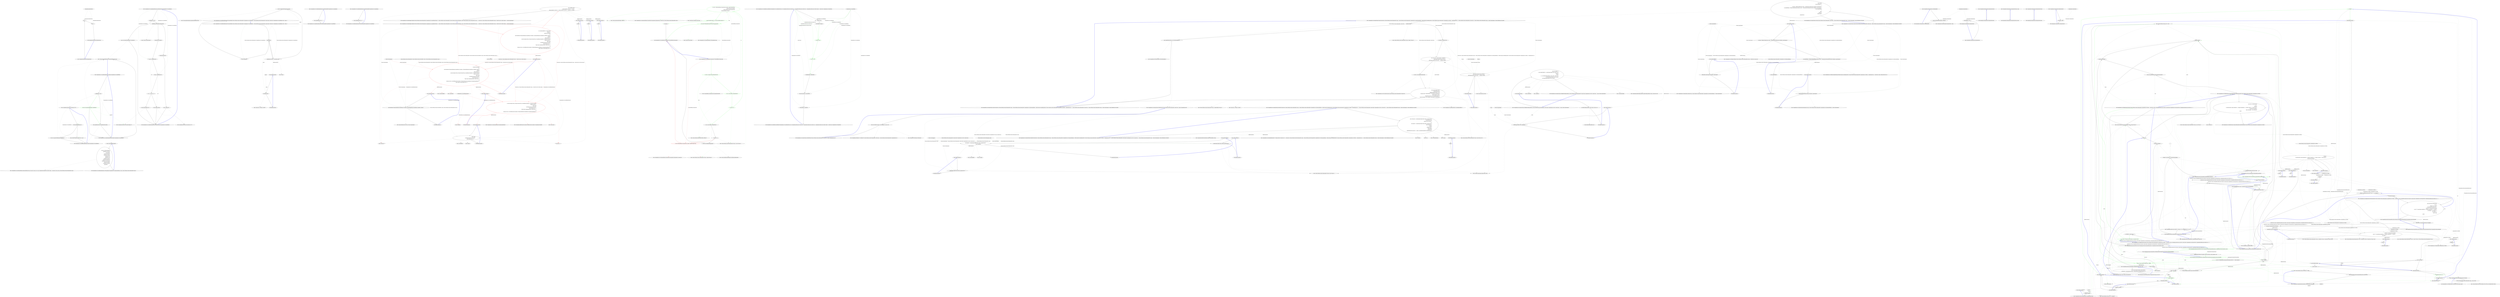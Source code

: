 digraph  {
n4 [label="CommandLine.BaseAttribute", span=""];
n0 [cluster="CommandLine.BaseAttribute.BaseAttribute()", label="Entry CommandLine.BaseAttribute.BaseAttribute()", span="18-18"];
n1 [cluster="CommandLine.BaseAttribute.BaseAttribute()", label="min = -1", span="20-20"];
n2 [cluster="CommandLine.BaseAttribute.BaseAttribute()", label="max = -1", span="21-21"];
n3 [cluster="CommandLine.BaseAttribute.BaseAttribute()", label="Exit CommandLine.BaseAttribute.BaseAttribute()", span="18-18"];
m1_27 [cluster="CommandLine.Core.SpecificationExtensions.GetMaxValueCount(CommandLine.Core.Specification)", file="NameLookupTests.cs", label="Entry CommandLine.Core.SpecificationExtensions.GetMaxValueCount(CommandLine.Core.Specification)", span="55-55"];
m1_28 [cluster="CommandLine.Core.SpecificationExtensions.GetMaxValueCount(CommandLine.Core.Specification)", file="NameLookupTests.cs", label="specification == null", span="57-57"];
m1_30 [cluster="CommandLine.Core.SpecificationExtensions.GetMaxValueCount(CommandLine.Core.Specification)", file="NameLookupTests.cs", label="specification.ConversionType.ToDescriptor()", span="59-59"];
m1_34 [cluster="CommandLine.Core.SpecificationExtensions.GetMaxValueCount(CommandLine.Core.Specification)", file="NameLookupTests.cs", label="var min = specification.Min", span="64-64"];
m1_35 [cluster="CommandLine.Core.SpecificationExtensions.GetMaxValueCount(CommandLine.Core.Specification)", file="NameLookupTests.cs", label="var max = specification.Max", span="65-65"];
m1_29 [cluster="CommandLine.Core.SpecificationExtensions.GetMaxValueCount(CommandLine.Core.Specification)", file="NameLookupTests.cs", label="throw new ArgumentNullException(''specification'');", span="57-57"];
m1_31 [cluster="CommandLine.Core.SpecificationExtensions.GetMaxValueCount(CommandLine.Core.Specification)", file="NameLookupTests.cs", label="DescriptorType.Scalar", span="61-61"];
m1_33 [cluster="CommandLine.Core.SpecificationExtensions.GetMaxValueCount(CommandLine.Core.Specification)", file="NameLookupTests.cs", label="DescriptorType.Sequence", span="63-63"];
m1_32 [cluster="CommandLine.Core.SpecificationExtensions.GetMaxValueCount(CommandLine.Core.Specification)", file="NameLookupTests.cs", label="return  Maybe.Just(1);", span="62-62"];
m1_36 [cluster="CommandLine.Core.SpecificationExtensions.GetMaxValueCount(CommandLine.Core.Specification)", file="NameLookupTests.cs", label="min >= 0 && max >= 0", span="66-66"];
m1_37 [cluster="CommandLine.Core.SpecificationExtensions.GetMaxValueCount(CommandLine.Core.Specification)", file="NameLookupTests.cs", label="return Maybe.Just(max);", span="68-68"];
m1_38 [cluster="CommandLine.Core.SpecificationExtensions.GetMaxValueCount(CommandLine.Core.Specification)", file="NameLookupTests.cs", label="return Maybe.Nothing<int>();", span="73-73"];
m1_39 [cluster="CommandLine.Core.SpecificationExtensions.GetMaxValueCount(CommandLine.Core.Specification)", file="NameLookupTests.cs", label="Exit CommandLine.Core.SpecificationExtensions.GetMaxValueCount(CommandLine.Core.Specification)", span="55-55"];
m1_22 [cluster="System.ApplicationException.ApplicationException(string)", file="NameLookupTests.cs", label="Entry System.ApplicationException.ApplicationException(string)", span="0-0"];
m1_21 [cluster="Unk.Any", file="NameLookupTests.cs", label="Entry Unk.Any", span=""];
m1_10 [cluster="CommandLine.Core.SpecificationExtensions.IsValue(CommandLine.Core.Specification)", file="NameLookupTests.cs", label="Exit CommandLine.Core.SpecificationExtensions.IsValue(CommandLine.Core.Specification)", span="18-18"];
m1_26 [cluster="System.Func<T, TResult>.Invoke(T)", file="NameLookupTests.cs", label="Entry System.Func<T, TResult>.Invoke(T)", span="0-0"];
m1_11 [cluster="Unk.ShouldBeEquivalentTo", file="NameLookupTests.cs", label="Entry Unk.ShouldBeEquivalentTo", span=""];
m1_12 [cluster="CommandLine.Core.SpecificationExtensions.WithLongName(CommandLine.Core.OptionSpecification, string, System.Collections.Generic.IEnumerable<string>)", file="NameLookupTests.cs", label="return new OptionSpecification(\r\n                specification.ShortName,\r\n                newLongName,\r\n                specification.Required,\r\n                specification.SetName,\r\n                specification.Min,\r\n                specification.Max,\r\n                specification.Separator,\r\n                specification.DefaultValue,\r\n                specification.ConversionType,\r\n                specification.HelpText,\r\n                specification.MetaValue,\r\n                enumValues);", span="27-39"];
m1_13 [cluster="CommandLine.Core.SpecificationExtensions.WithLongName(CommandLine.Core.OptionSpecification, string, System.Collections.Generic.IEnumerable<string>)", file="NameLookupTests.cs", label="Exit CommandLine.Core.SpecificationExtensions.WithLongName(CommandLine.Core.OptionSpecification, string, System.Collections.Generic.IEnumerable<string>)", span="25-25"];
m1_15 [cluster="CommandLine.Core.SpecificationExtensions.ThrowingValidate(System.Collections.Generic.IEnumerable<CommandLine.Core.Specification>, System.Collections.Generic.IEnumerable<System.Tuple<System.Func<CommandLine.Core.Specification, bool>, string>>)", file="NameLookupTests.cs", label="Entry CommandLine.Core.SpecificationExtensions.ThrowingValidate(System.Collections.Generic.IEnumerable<CommandLine.Core.Specification>, System.Collections.Generic.IEnumerable<System.Tuple<System.Func<CommandLine.Core.Specification, bool>, string>>)", span="42-42"];
m1_16 [cluster="CommandLine.Core.SpecificationExtensions.ThrowingValidate(System.Collections.Generic.IEnumerable<CommandLine.Core.Specification>, System.Collections.Generic.IEnumerable<System.Tuple<System.Func<CommandLine.Core.Specification, bool>, string>>)", file="NameLookupTests.cs", label=guardsLookup, span="44-44"];
m1_17 [cluster="CommandLine.Core.SpecificationExtensions.ThrowingValidate(System.Collections.Generic.IEnumerable<CommandLine.Core.Specification>, System.Collections.Generic.IEnumerable<System.Tuple<System.Func<CommandLine.Core.Specification, bool>, string>>)", file="NameLookupTests.cs", label="specifications.Any(spec => guard.Item1(spec))", span="46-46"];
m1_19 [cluster="CommandLine.Core.SpecificationExtensions.ThrowingValidate(System.Collections.Generic.IEnumerable<CommandLine.Core.Specification>, System.Collections.Generic.IEnumerable<System.Tuple<System.Func<CommandLine.Core.Specification, bool>, string>>)", file="NameLookupTests.cs", label="return specifications;", span="52-52"];
m1_18 [cluster="CommandLine.Core.SpecificationExtensions.ThrowingValidate(System.Collections.Generic.IEnumerable<CommandLine.Core.Specification>, System.Collections.Generic.IEnumerable<System.Tuple<System.Func<CommandLine.Core.Specification, bool>, string>>)", file="NameLookupTests.cs", label="throw new ApplicationException(guard.Item2);", span="48-48"];
m1_20 [cluster="CommandLine.Core.SpecificationExtensions.ThrowingValidate(System.Collections.Generic.IEnumerable<CommandLine.Core.Specification>, System.Collections.Generic.IEnumerable<System.Tuple<System.Func<CommandLine.Core.Specification, bool>, string>>)", file="NameLookupTests.cs", label="Exit CommandLine.Core.SpecificationExtensions.ThrowingValidate(System.Collections.Generic.IEnumerable<CommandLine.Core.Specification>, System.Collections.Generic.IEnumerable<System.Tuple<System.Func<CommandLine.Core.Specification, bool>, string>>)", span="42-42"];
m1_6 [cluster="CommandLine.Infrastructure.Maybe.Just<T>(T)", file="NameLookupTests.cs", label="Entry CommandLine.Infrastructure.Maybe.Just<T>(T)", span="68-68"];
m1_7 [cluster="OptionSpecification.cstr", file="NameLookupTests.cs", label="Entry OptionSpecification.cstr", span=""];
m1_9 [cluster="System.Collections.Generic.List<T>.List()", file="NameLookupTests.cs", label="Entry System.Collections.Generic.List<T>.List()", span="0-0"];
m1_8 [cluster="CommandLine.Core.SpecificationExtensions.IsValue(CommandLine.Core.Specification)", file="NameLookupTests.cs", label="throw new ArgumentNullException(''specification'');", span="20-20"];
m1_23 [cluster="lambda expression", file="NameLookupTests.cs", label="Entry lambda expression", span="46-46"];
m1_24 [cluster="lambda expression", file="NameLookupTests.cs", label="guard.Item1(spec)", span="46-46"];
m1_25 [cluster="lambda expression", file="NameLookupTests.cs", label="Exit lambda expression", span="46-46"];
m1_41 [cluster="CommandLine.Infrastructure.Maybe.Just<T>(T)", file="NameLookupTests.cs", label="Entry CommandLine.Infrastructure.Maybe.Just<T>(T)", span="71-71"];
m1_40 [cluster="System.Type.ToDescriptor()", file="NameLookupTests.cs", label="Entry System.Type.ToDescriptor()", span="22-22"];
m1_14 [cluster="CommandLine.Core.OptionSpecification.OptionSpecification(string, string, bool, string, int, int, char, CommandLine.Infrastructure.Maybe<object>, System.Type, string, string, System.Collections.Generic.IEnumerable<string>)", file="NameLookupTests.cs", label="Entry CommandLine.Core.OptionSpecification.OptionSpecification(string, string, bool, string, int, int, char, CommandLine.Infrastructure.Maybe<object>, System.Type, string, string, System.Collections.Generic.IEnumerable<string>)", span="17-17"];
m1_0 [cluster="CommandLine.Core.SpecificationExtensions.IsOption(CommandLine.Core.Specification)", file="NameLookupTests.cs", label="Entry CommandLine.Core.SpecificationExtensions.IsOption(CommandLine.Core.Specification)", span="11-11"];
m1_2 [cluster="CommandLine.Core.SpecificationExtensions.IsOption(CommandLine.Core.Specification)", color=green, community=0, file="NameLookupTests.cs", label="0: throw new ArgumentNullException(''specification'');", span="13-13"];
m1_1 [cluster="CommandLine.Core.SpecificationExtensions.IsOption(CommandLine.Core.Specification)", file="NameLookupTests.cs", label="specification == null", span="13-13"];
m1_3 [cluster="CommandLine.Core.SpecificationExtensions.IsOption(CommandLine.Core.Specification)", file="NameLookupTests.cs", label="return specification.Tag == SpecificationType.Option;", span="15-15"];
m1_4 [cluster="CommandLine.Core.SpecificationExtensions.IsOption(CommandLine.Core.Specification)", file="NameLookupTests.cs", label="Exit CommandLine.Core.SpecificationExtensions.IsOption(CommandLine.Core.Specification)", span="11-11"];
m1_5 [cluster="System.ArgumentNullException.ArgumentNullException(string)", file="NameLookupTests.cs", label="Entry System.ArgumentNullException.ArgumentNullException(string)", span="0-0"];
m1_42 [cluster="CommandLine.Infrastructure.Maybe.Nothing<T>()", file="NameLookupTests.cs", label="Entry CommandLine.Infrastructure.Maybe.Nothing<T>()", span="66-66"];
m1_43 [cluster="CommandLine.Core.SpecificationExtensions.IsMinNotSpecified(CommandLine.Core.Specification)", file="NameLookupTests.cs", label="Entry CommandLine.Core.SpecificationExtensions.IsMinNotSpecified(CommandLine.Core.Specification)", span="76-76"];
m1_44 [cluster="CommandLine.Core.SpecificationExtensions.IsMinNotSpecified(CommandLine.Core.Specification)", file="NameLookupTests.cs", label="return specification.Min == -1;", span="78-78"];
m1_45 [cluster="CommandLine.Core.SpecificationExtensions.IsMinNotSpecified(CommandLine.Core.Specification)", file="NameLookupTests.cs", label="Exit CommandLine.Core.SpecificationExtensions.IsMinNotSpecified(CommandLine.Core.Specification)", span="76-76"];
m1_46 [cluster="CommandLine.Core.SpecificationExtensions.IsMaxNotSpecified(CommandLine.Core.Specification)", file="NameLookupTests.cs", label="Entry CommandLine.Core.SpecificationExtensions.IsMaxNotSpecified(CommandLine.Core.Specification)", span="81-81"];
m1_47 [cluster="CommandLine.Core.SpecificationExtensions.IsMaxNotSpecified(CommandLine.Core.Specification)", file="NameLookupTests.cs", label="return specification.Max == -1;", span="83-83"];
m1_48 [cluster="CommandLine.Core.SpecificationExtensions.IsMaxNotSpecified(CommandLine.Core.Specification)", file="NameLookupTests.cs", label="Exit CommandLine.Core.SpecificationExtensions.IsMaxNotSpecified(CommandLine.Core.Specification)", span="81-81"];
m1_49 [file="NameLookupTests.cs", label=guard, span=""];
m3_6 [cluster="Unk.Create", file="OptionMapperTests.cs", label="Entry Unk.Create", span=""];
m3_27 [cluster="Unk.WithValue", file="OptionMapperTests.cs", label="Entry Unk.WithValue", span=""];
m3_0 [cluster="CommandLine.Core.OptionMapper.MapValues(System.Collections.Generic.IEnumerable<CommandLine.Core.SpecificationProperty>, System.Collections.Generic.IEnumerable<System.Collections.Generic.KeyValuePair<string, System.Collections.Generic.IEnumerable<string>>>, System.Func<System.Collections.Generic.IEnumerable<string>, System.Type, bool, Maybe<object>>, System.StringComparer)", file="OptionMapperTests.cs", label="Entry CommandLine.Core.OptionMapper.MapValues(System.Collections.Generic.IEnumerable<CommandLine.Core.SpecificationProperty>, System.Collections.Generic.IEnumerable<System.Collections.Generic.KeyValuePair<string, System.Collections.Generic.IEnumerable<string>>>, System.Func<System.Collections.Generic.IEnumerable<string>, System.Type, bool, Maybe<object>>, System.StringComparer)", span="13-13"];
m3_1 [cluster="CommandLine.Core.OptionMapper.MapValues(System.Collections.Generic.IEnumerable<CommandLine.Core.SpecificationProperty>, System.Collections.Generic.IEnumerable<System.Collections.Generic.KeyValuePair<string, System.Collections.Generic.IEnumerable<string>>>, System.Func<System.Collections.Generic.IEnumerable<string>, System.Type, bool, Maybe<object>>, System.StringComparer)", color=red, community=0, file="OptionMapperTests.cs", label="0: var sequencesAndErrors = propertyTuples\r\n                .Select(pt =>\r\n                    options.FirstOrDefault(\r\n                            s =>\r\n                            s.Key.MatchName(((OptionSpecification)pt.Specification).ShortName, ((OptionSpecification)pt.Specification).LongName, comparer))\r\n                               .ToMaybe()\r\n                               .Return(sequence =>\r\n                                    converter(sequence.Value, pt.Property.PropertyType, pt.Specification.TargetType != TargetType.Sequence)\r\n                                    .Return(converted =>\r\n                                            Tuple.Create(\r\n                                                pt.WithValue(Maybe.Just(converted)),\r\n                                                Maybe.Nothing<Error>()),\r\n                                            Tuple.Create<SpecificationProperty, Maybe<Error>>(\r\n                                                pt,\r\n                                                Maybe.Just<Error>(new BadFormatConversionError(((OptionSpecification)pt.Specification).FromOptionSpecification())))),\r\n                                Tuple.Create(pt, Maybe.Nothing<Error>()))\r\n                )", span="19-35"];
m3_2 [cluster="CommandLine.Core.OptionMapper.MapValues(System.Collections.Generic.IEnumerable<CommandLine.Core.SpecificationProperty>, System.Collections.Generic.IEnumerable<System.Collections.Generic.KeyValuePair<string, System.Collections.Generic.IEnumerable<string>>>, System.Func<System.Collections.Generic.IEnumerable<string>, System.Type, bool, Maybe<object>>, System.StringComparer)", file="OptionMapperTests.cs", label="return StatePair.Create(\r\n                sequencesAndErrors.Select(se => se.Item1),\r\n                sequencesAndErrors.Select(se => se.Item2).OfType<Just<Error>>().Select(se => se.Value));", span="36-38"];
m3_3 [cluster="CommandLine.Core.OptionMapper.MapValues(System.Collections.Generic.IEnumerable<CommandLine.Core.SpecificationProperty>, System.Collections.Generic.IEnumerable<System.Collections.Generic.KeyValuePair<string, System.Collections.Generic.IEnumerable<string>>>, System.Func<System.Collections.Generic.IEnumerable<string>, System.Type, bool, Maybe<object>>, System.StringComparer)", file="OptionMapperTests.cs", label="Exit CommandLine.Core.OptionMapper.MapValues(System.Collections.Generic.IEnumerable<CommandLine.Core.SpecificationProperty>, System.Collections.Generic.IEnumerable<System.Collections.Generic.KeyValuePair<string, System.Collections.Generic.IEnumerable<string>>>, System.Func<System.Collections.Generic.IEnumerable<string>, System.Type, bool, Maybe<object>>, System.StringComparer)", span="13-13"];
m3_4 [cluster="Unk.Select", file="OptionMapperTests.cs", label="Entry Unk.Select", span=""];
m3_16 [cluster="string.MatchName(string, string, System.StringComparer)", file="OptionMapperTests.cs", label="Entry string.MatchName(string, string, System.StringComparer)", span="8-8"];
m3_22 [cluster="CommandLine.Core.OptionSpecification.FromOptionSpecification()", file="OptionMapperTests.cs", label="Entry CommandLine.Core.OptionSpecification.FromOptionSpecification()", span="15-15"];
m3_21 [cluster="CommandLine.BadFormatConversionError.BadFormatConversionError(CommandLine.NameInfo)", file="OptionMapperTests.cs", label="Entry CommandLine.BadFormatConversionError.BadFormatConversionError(CommandLine.NameInfo)", span="313-313"];
m3_11 [cluster="Unk.ToMaybe", file="OptionMapperTests.cs", label="Entry Unk.ToMaybe", span=""];
m3_10 [cluster="Unk.FirstOrDefault", file="OptionMapperTests.cs", label="Entry Unk.FirstOrDefault", span=""];
m3_26 [cluster="Unk.Just", file="OptionMapperTests.cs", label="Entry Unk.Just", span=""];
m3_23 [cluster="lambda expression", file="OptionMapperTests.cs", label="Entry lambda expression", span="27-30"];
m3_8 [cluster="lambda expression", color=red, community=0, file="OptionMapperTests.cs", label="1: options.FirstOrDefault(\r\n                            s =>\r\n                            s.Key.MatchName(((OptionSpecification)pt.Specification).ShortName, ((OptionSpecification)pt.Specification).LongName, comparer))\r\n                               .ToMaybe()\r\n                               .Return(sequence =>\r\n                                    converter(sequence.Value, pt.Property.PropertyType, pt.Specification.TargetType != TargetType.Sequence)\r\n                                    .Return(converted =>\r\n                                            Tuple.Create(\r\n                                                pt.WithValue(Maybe.Just(converted)),\r\n                                                Maybe.Nothing<Error>()),\r\n                                            Tuple.Create<SpecificationProperty, Maybe<Error>>(\r\n                                                pt,\r\n                                                Maybe.Just<Error>(new BadFormatConversionError(((OptionSpecification)pt.Specification).FromOptionSpecification())))),\r\n                                Tuple.Create(pt, Maybe.Nothing<Error>()))", span="21-34"];
m3_14 [cluster="lambda expression", file="OptionMapperTests.cs", label="s.Key.MatchName(((OptionSpecification)pt.Specification).ShortName, ((OptionSpecification)pt.Specification).LongName, comparer)", span="23-23"];
m3_18 [cluster="lambda expression", color=red, community=0, file="OptionMapperTests.cs", label="1: converter(sequence.Value, pt.Property.PropertyType, pt.Specification.TargetType != TargetType.Sequence)\r\n                                    .Return(converted =>\r\n                                            Tuple.Create(\r\n                                                pt.WithValue(Maybe.Just(converted)),\r\n                                                Maybe.Nothing<Error>()),\r\n                                            Tuple.Create<SpecificationProperty, Maybe<Error>>(\r\n                                                pt,\r\n                                                Maybe.Just<Error>(new BadFormatConversionError(((OptionSpecification)pt.Specification).FromOptionSpecification()))))", span="26-33"];
m3_7 [cluster="lambda expression", file="OptionMapperTests.cs", label="Entry lambda expression", span="20-34"];
m3_28 [cluster="lambda expression", file="OptionMapperTests.cs", label="Entry lambda expression", span="37-37"];
m3_31 [cluster="lambda expression", file="OptionMapperTests.cs", label="Entry lambda expression", span="38-38"];
m3_34 [cluster="lambda expression", file="OptionMapperTests.cs", label="Entry lambda expression", span="38-38"];
m3_24 [cluster="lambda expression", file="OptionMapperTests.cs", label="Tuple.Create(\r\n                                                pt.WithValue(Maybe.Just(converted)),\r\n                                                Maybe.Nothing<Error>())", span="28-30"];
m3_9 [cluster="lambda expression", file="OptionMapperTests.cs", label="Exit lambda expression", span="20-34"];
m3_13 [cluster="lambda expression", file="OptionMapperTests.cs", label="Entry lambda expression", span="22-23"];
m3_17 [cluster="lambda expression", file="OptionMapperTests.cs", label="Entry lambda expression", span="25-33"];
m3_15 [cluster="lambda expression", file="OptionMapperTests.cs", label="Exit lambda expression", span="22-23"];
m3_19 [cluster="lambda expression", file="OptionMapperTests.cs", label="Exit lambda expression", span="25-33"];
m3_25 [cluster="lambda expression", file="OptionMapperTests.cs", label="Exit lambda expression", span="27-30"];
m3_29 [cluster="lambda expression", file="OptionMapperTests.cs", label="se.Item1", span="37-37"];
m3_30 [cluster="lambda expression", file="OptionMapperTests.cs", label="Exit lambda expression", span="37-37"];
m3_32 [cluster="lambda expression", file="OptionMapperTests.cs", label="se.Item2", span="38-38"];
m3_33 [cluster="lambda expression", file="OptionMapperTests.cs", label="Exit lambda expression", span="38-38"];
m3_35 [cluster="lambda expression", file="OptionMapperTests.cs", label="se.Value", span="38-38"];
m3_36 [cluster="lambda expression", file="OptionMapperTests.cs", label="Exit lambda expression", span="38-38"];
m3_12 [cluster="Unk.Return", file="OptionMapperTests.cs", label="Entry Unk.Return", span=""];
m3_20 [cluster="Unk.converter", file="OptionMapperTests.cs", label="Entry Unk.converter", span=""];
m3_5 [cluster="Unk.>", file="OptionMapperTests.cs", label="Entry Unk.>", span=""];
m3_37 [file="OptionMapperTests.cs", label="System.Collections.Generic.IEnumerable<System.Collections.Generic.KeyValuePair<string, System.Collections.Generic.IEnumerable<string>>>", span=""];
m3_38 [file="OptionMapperTests.cs", label="System.Func<System.Collections.Generic.IEnumerable<string>, System.Type, bool, Maybe<object>>", span=""];
m3_39 [file="OptionMapperTests.cs", label="System.StringComparer", span=""];
m3_40 [file="OptionMapperTests.cs", label="CommandLine.Core.SpecificationProperty", span=""];
m5_27 [cluster="System.Linq.Enumerable.Empty<TResult>()", file="Specification.cs", label="Entry System.Linq.Enumerable.Empty<TResult>()", span="0-0"];
m5_28 [cluster="CommandLine.Core.OptionSpecification.FromAttribute(CommandLine.OptionAttribute, System.Type, System.Collections.Generic.IEnumerable<string>)", file="Specification.cs", label="Entry CommandLine.Core.OptionSpecification.FromAttribute(CommandLine.OptionAttribute, System.Type, System.Collections.Generic.IEnumerable<string>)", span="32-32"];
m5_0 [cluster="CommandLine.Core.Specification.Specification(CommandLine.Core.SpecificationType, bool, CommandLine.Infrastructure.Maybe<int>, CommandLine.Infrastructure.Maybe<int>, CommandLine.Infrastructure.Maybe<object>, System.Type, CommandLine.Core.TargetType)", file="Specification.cs", label="Entry CommandLine.Core.Specification.Specification(CommandLine.Core.SpecificationType, bool, CommandLine.Infrastructure.Maybe<int>, CommandLine.Infrastructure.Maybe<int>, CommandLine.Infrastructure.Maybe<object>, System.Type, CommandLine.Core.TargetType)", span="35-35"];
m5_1 [cluster="CommandLine.Core.Specification.Specification(CommandLine.Core.SpecificationType, bool, CommandLine.Infrastructure.Maybe<int>, CommandLine.Infrastructure.Maybe<int>, CommandLine.Infrastructure.Maybe<object>, System.Type, CommandLine.Core.TargetType)", file="Specification.cs", label="this.tag = tag", span="38-38"];
m5_2 [cluster="CommandLine.Core.Specification.Specification(CommandLine.Core.SpecificationType, bool, CommandLine.Infrastructure.Maybe<int>, CommandLine.Infrastructure.Maybe<int>, CommandLine.Infrastructure.Maybe<object>, System.Type, CommandLine.Core.TargetType)", file="Specification.cs", label="this.required = required", span="39-39"];
m5_3 [cluster="CommandLine.Core.Specification.Specification(CommandLine.Core.SpecificationType, bool, CommandLine.Infrastructure.Maybe<int>, CommandLine.Infrastructure.Maybe<int>, CommandLine.Infrastructure.Maybe<object>, System.Type, CommandLine.Core.TargetType)", color=green, community=0, file="Specification.cs", label="3: this.min = min", span="40-40"];
m5_4 [cluster="CommandLine.Core.Specification.Specification(CommandLine.Core.SpecificationType, bool, CommandLine.Infrastructure.Maybe<int>, CommandLine.Infrastructure.Maybe<int>, CommandLine.Infrastructure.Maybe<object>, System.Type, CommandLine.Core.TargetType)", color=green, community=0, file="Specification.cs", label="1: this.max = max", span="41-41"];
m5_5 [cluster="CommandLine.Core.Specification.Specification(CommandLine.Core.SpecificationType, bool, CommandLine.Infrastructure.Maybe<int>, CommandLine.Infrastructure.Maybe<int>, CommandLine.Infrastructure.Maybe<object>, System.Type, CommandLine.Core.TargetType)", file="Specification.cs", label="this.defaultValue = defaultValue", span="42-42"];
m5_6 [cluster="CommandLine.Core.Specification.Specification(CommandLine.Core.SpecificationType, bool, CommandLine.Infrastructure.Maybe<int>, CommandLine.Infrastructure.Maybe<int>, CommandLine.Infrastructure.Maybe<object>, System.Type, CommandLine.Core.TargetType)", file="Specification.cs", label="this.conversionType = conversionType", span="43-43"];
m5_7 [cluster="CommandLine.Core.Specification.Specification(CommandLine.Core.SpecificationType, bool, CommandLine.Infrastructure.Maybe<int>, CommandLine.Infrastructure.Maybe<int>, CommandLine.Infrastructure.Maybe<object>, System.Type, CommandLine.Core.TargetType)", file="Specification.cs", label="this.targetType = targetType", span="44-44"];
m5_8 [cluster="CommandLine.Core.Specification.Specification(CommandLine.Core.SpecificationType, bool, CommandLine.Infrastructure.Maybe<int>, CommandLine.Infrastructure.Maybe<int>, CommandLine.Infrastructure.Maybe<object>, System.Type, CommandLine.Core.TargetType)", file="Specification.cs", label="Exit CommandLine.Core.Specification.Specification(CommandLine.Core.SpecificationType, bool, CommandLine.Infrastructure.Maybe<int>, CommandLine.Infrastructure.Maybe<int>, CommandLine.Infrastructure.Maybe<object>, System.Type, CommandLine.Core.TargetType)", span="35-35"];
m5_24 [cluster="System.Collections.Generic.IEnumerable<TSource>.Count<TSource>()", file="Specification.cs", label="Entry System.Collections.Generic.IEnumerable<TSource>.Count<TSource>()", span="0-0"];
m5_23 [cluster="System.Collections.IEnumerable.OfType<TResult>()", file="Specification.cs", label="Entry System.Collections.IEnumerable.OfType<TResult>()", span="0-0"];
m5_29 [cluster="string.ToLowerInvariant()", file="Specification.cs", label="Entry string.ToLowerInvariant()", span="0-0"];
m5_26 [cluster="System.Enum.GetNames(System.Type)", file="Specification.cs", label="Entry System.Enum.GetNames(System.Type)", span="0-0"];
m5_31 [cluster="CommandLine.Core.ValueSpecification.FromAttribute(CommandLine.ValueAttribute, System.Type)", file="Specification.cs", label="Entry CommandLine.Core.ValueSpecification.FromAttribute(CommandLine.ValueAttribute, System.Type)", span="18-18"];
m5_9 [cluster="CommandLine.Core.Specification.FromProperty(System.Reflection.PropertyInfo)", file="Specification.cs", label="Entry CommandLine.Core.Specification.FromProperty(System.Reflection.PropertyInfo)", span="82-82"];
m5_10 [cluster="CommandLine.Core.Specification.FromProperty(System.Reflection.PropertyInfo)", color=green, community=0, file="Specification.cs", label="1: var attrs = property.GetCustomAttributes(true)", span="84-84"];
m5_13 [cluster="CommandLine.Core.Specification.FromProperty(System.Reflection.PropertyInfo)", color=green, community=0, file="Specification.cs", label="1: var spec = OptionSpecification.FromAttribute(oa.Single(), property.PropertyType,\r\n                    property.PropertyType.IsEnum\r\n                        ? Enum.GetNames(property.PropertyType)\r\n                        : Enumerable.Empty<string>())", span="88-91"];
m5_15 [cluster="CommandLine.Core.Specification.FromProperty(System.Reflection.PropertyInfo)", color=green, community=0, file="Specification.cs", label="1: return spec.WithLongName(property.Name.ToLowerInvariant());", span="94-94"];
m5_19 [cluster="CommandLine.Core.Specification.FromProperty(System.Reflection.PropertyInfo)", color=red, community=0, file="Specification.cs", label="1: return ValueSpecification.FromAttribute(va.Single(), property.PropertyType);", span="102-102"];
m5_11 [cluster="CommandLine.Core.Specification.FromProperty(System.Reflection.PropertyInfo)", color=green, community=0, file="Specification.cs", label="3: var oa = attrs.OfType<OptionAttribute>()", span="85-85"];
m5_17 [cluster="CommandLine.Core.Specification.FromProperty(System.Reflection.PropertyInfo)", file="Specification.cs", label="var va = attrs.OfType<ValueAttribute>()", span="99-99"];
m5_12 [cluster="CommandLine.Core.Specification.FromProperty(System.Reflection.PropertyInfo)", color=green, community=0, file="Specification.cs", label="1: oa.Count() == 1", span="86-86"];
m5_14 [cluster="CommandLine.Core.Specification.FromProperty(System.Reflection.PropertyInfo)", color=green, community=0, file="Specification.cs", label="4: spec.ShortName.Length == 0 && spec.LongName.Length == 0", span="92-92"];
m5_16 [cluster="CommandLine.Core.Specification.FromProperty(System.Reflection.PropertyInfo)", file="Specification.cs", label="return spec;", span="96-96"];
m5_18 [cluster="CommandLine.Core.Specification.FromProperty(System.Reflection.PropertyInfo)", file="Specification.cs", label="va.Count() == 1", span="100-100"];
m5_20 [cluster="CommandLine.Core.Specification.FromProperty(System.Reflection.PropertyInfo)", file="Specification.cs", label="throw new InvalidOperationException();", span="105-105"];
m5_21 [cluster="CommandLine.Core.Specification.FromProperty(System.Reflection.PropertyInfo)", file="Specification.cs", label="Exit CommandLine.Core.Specification.FromProperty(System.Reflection.PropertyInfo)", span="82-82"];
m5_22 [cluster="System.Reflection.MemberInfo.GetCustomAttributes(bool)", file="Specification.cs", label="Entry System.Reflection.MemberInfo.GetCustomAttributes(bool)", span="0-0"];
m5_25 [cluster="System.Collections.Generic.IEnumerable<TSource>.Single<TSource>()", file="Specification.cs", label="Entry System.Collections.Generic.IEnumerable<TSource>.Single<TSource>()", span="0-0"];
m5_30 [cluster="CommandLine.Core.OptionSpecification.WithLongName(string)", file="Specification.cs", label="Entry CommandLine.Core.OptionSpecification.WithLongName(string)", span="20-20"];
m5_32 [cluster="System.InvalidOperationException.InvalidOperationException()", file="Specification.cs", label="Entry System.InvalidOperationException.InvalidOperationException()", span="0-0"];
m5_33 [file="Specification.cs", label="CommandLine.Core.Specification", span=""];
m6_66 [cluster="Unk.SingleOrDefault", file="SpecificationExtensions.cs", label="Entry Unk.SingleOrDefault", span=""];
m6_28 [cluster="CommandLine.Core.InstanceChooser.MakeNotParsed(System.Collections.Generic.IEnumerable<System.Type>, params CommandLine.Error[])", file="SpecificationExtensions.cs", label="Entry CommandLine.Core.InstanceChooser.MakeNotParsed(System.Collections.Generic.IEnumerable<System.Type>, params CommandLine.Error[])", span="96-96"];
m6_77 [cluster="CommandLine.Core.InstanceChooser.MakeNotParsed(System.Collections.Generic.IEnumerable<System.Type>, params CommandLine.Error[])", file="SpecificationExtensions.cs", label="return new NotParsed<object>(new NullInstance(), types, errors);", span="98-98"];
m6_78 [cluster="CommandLine.Core.InstanceChooser.MakeNotParsed(System.Collections.Generic.IEnumerable<System.Type>, params CommandLine.Error[])", file="SpecificationExtensions.cs", label="Exit CommandLine.Core.InstanceChooser.MakeNotParsed(System.Collections.Generic.IEnumerable<System.Type>, params CommandLine.Error[])", span="96-96"];
m6_46 [cluster="CommandLine.Core.InstanceBuilder.Build<T>(CSharpx.Maybe<System.Func<T>>, System.Func<System.Collections.Generic.IEnumerable<string>, System.Collections.Generic.IEnumerable<CommandLine.Core.OptionSpecification>, RailwaySharp.ErrorHandling.Result<System.Collections.Generic.IEnumerable<CommandLine.Core.Token>, CommandLine.Error>>, System.Collections.Generic.IEnumerable<string>, System.StringComparer, System.Globalization.CultureInfo)", file="SpecificationExtensions.cs", label="Entry CommandLine.Core.InstanceBuilder.Build<T>(CSharpx.Maybe<System.Func<T>>, System.Func<System.Collections.Generic.IEnumerable<string>, System.Collections.Generic.IEnumerable<CommandLine.Core.OptionSpecification>, RailwaySharp.ErrorHandling.Result<System.Collections.Generic.IEnumerable<CommandLine.Core.Token>, CommandLine.Error>>, System.Collections.Generic.IEnumerable<string>, System.StringComparer, System.Globalization.CultureInfo)", span="36-36"];
m6_26 [cluster="System.Collections.Generic.IEnumerable<TSource>.Empty<TSource>()", file="SpecificationExtensions.cs", label="Entry System.Collections.Generic.IEnumerable<TSource>.Empty<TSource>()", span="31-31"];
m6_10 [cluster="CommandLine.Core.Tokenizer.ExplodeOptionList(RailwaySharp.ErrorHandling.Result<System.Collections.Generic.IEnumerable<CommandLine.Core.Token>, CommandLine.Error>, System.Func<string, CSharpx.Maybe<char>>)", file="SpecificationExtensions.cs", label="Entry CommandLine.Core.Tokenizer.ExplodeOptionList(RailwaySharp.ErrorHandling.Result<System.Collections.Generic.IEnumerable<CommandLine.Core.Token>, CommandLine.Error>, System.Func<string, CSharpx.Maybe<char>>)", span="47-47"];
m6_45 [cluster="Unk.>", file="SpecificationExtensions.cs", label="Entry Unk.>", span=""];
m6_49 [cluster="Unk.MakeNotParsed", file="SpecificationExtensions.cs", label="Entry Unk.MakeNotParsed", span=""];
m6_44 [cluster="Unk.Any", file="SpecificationExtensions.cs", label="Entry Unk.Any", span=""];
m6_18 [cluster="CommandLine.Core.NameLookup.HavingSeparator(string, System.Collections.Generic.IEnumerable<CommandLine.Core.OptionSpecification>, System.StringComparer)", file="SpecificationExtensions.cs", label="Entry CommandLine.Core.NameLookup.HavingSeparator(string, System.Collections.Generic.IEnumerable<CommandLine.Core.OptionSpecification>, System.StringComparer)", span="16-16"];
m6_31 [cluster="System.Func<T, TResult>.Invoke(T)", file="SpecificationExtensions.cs", label="Entry System.Func<T, TResult>.Invoke(T)", span="0-0"];
m6_79 [cluster="CommandLine.NotParsed<T>.NotParsed(T, System.Collections.Generic.IEnumerable<System.Type>, System.Collections.Generic.IEnumerable<CommandLine.Error>)", file="SpecificationExtensions.cs", label="Entry CommandLine.NotParsed<T>.NotParsed(T, System.Collections.Generic.IEnumerable<System.Type>, System.Collections.Generic.IEnumerable<CommandLine.Error>)", span="136-136"];
m6_36 [cluster="CommandLine.Core.InstanceChooser.MatchVerb(System.Func<System.Collections.Generic.IEnumerable<string>, System.Collections.Generic.IEnumerable<CommandLine.Core.OptionSpecification>, RailwaySharp.ErrorHandling.Result<System.Collections.Generic.IEnumerable<CommandLine.Core.Token>, CommandLine.Error>>, System.Collections.Generic.IEnumerable<System.Tuple<CommandLine.Core.Verb, System.Type>>, System.Collections.Generic.IEnumerable<string>, System.StringComparer, System.Globalization.CultureInfo)", file="SpecificationExtensions.cs", label="Entry CommandLine.Core.InstanceChooser.MatchVerb(System.Func<System.Collections.Generic.IEnumerable<string>, System.Collections.Generic.IEnumerable<CommandLine.Core.OptionSpecification>, RailwaySharp.ErrorHandling.Result<System.Collections.Generic.IEnumerable<CommandLine.Core.Token>, CommandLine.Error>>, System.Collections.Generic.IEnumerable<System.Tuple<CommandLine.Core.Verb, System.Type>>, System.Collections.Generic.IEnumerable<string>, System.StringComparer, System.Globalization.CultureInfo)", span="62-62"];
m6_42 [cluster="CommandLine.Core.InstanceChooser.MatchVerb(System.Func<System.Collections.Generic.IEnumerable<string>, System.Collections.Generic.IEnumerable<CommandLine.Core.OptionSpecification>, RailwaySharp.ErrorHandling.Result<System.Collections.Generic.IEnumerable<CommandLine.Core.Token>, CommandLine.Error>>, System.Collections.Generic.IEnumerable<System.Tuple<CommandLine.Core.Verb, System.Type>>, System.Collections.Generic.IEnumerable<string>, System.StringComparer, System.Globalization.CultureInfo)", file="SpecificationExtensions.cs", label="return verbs.Any(a => nameComparer.Equals(a.Item1.Name, arguments.First()))\r\n                ? InstanceBuilder.Build(\r\n                    Maybe.Just<Func<object>>(\r\n                        () =>\r\n                            verbs.Single(v => nameComparer.Equals(v.Item1.Name, arguments.First()))\r\n                                .Item2.AutoDefault()),\r\n                    tokenizer,\r\n                    arguments.Skip(1),\r\n                    nameComparer,\r\n                    parsingCulture)\r\n                : MakeNotParsed(verbs.Select(v => v.Item2), new BadVerbSelectedError(arguments.First()));", span="69-79"];
m6_43 [cluster="CommandLine.Core.InstanceChooser.MatchVerb(System.Func<System.Collections.Generic.IEnumerable<string>, System.Collections.Generic.IEnumerable<CommandLine.Core.OptionSpecification>, RailwaySharp.ErrorHandling.Result<System.Collections.Generic.IEnumerable<CommandLine.Core.Token>, CommandLine.Error>>, System.Collections.Generic.IEnumerable<System.Tuple<CommandLine.Core.Verb, System.Type>>, System.Collections.Generic.IEnumerable<string>, System.StringComparer, System.Globalization.CultureInfo)", file="SpecificationExtensions.cs", label="Exit CommandLine.Core.InstanceChooser.MatchVerb(System.Func<System.Collections.Generic.IEnumerable<string>, System.Collections.Generic.IEnumerable<CommandLine.Core.OptionSpecification>, RailwaySharp.ErrorHandling.Result<System.Collections.Generic.IEnumerable<CommandLine.Core.Token>, CommandLine.Error>>, System.Collections.Generic.IEnumerable<System.Tuple<CommandLine.Core.Verb, System.Type>>, System.Collections.Generic.IEnumerable<string>, System.StringComparer, System.Globalization.CultureInfo)", span="62-62"];
m6_48 [cluster="CommandLine.BadVerbSelectedError.BadVerbSelectedError(string)", file="SpecificationExtensions.cs", label="Entry CommandLine.BadVerbSelectedError.BadVerbSelectedError(string)", span="357-357"];
m6_68 [cluster="CommandLine.HelpVerbRequestedError.HelpVerbRequestedError(string, System.Type, bool)", file="SpecificationExtensions.cs", label="Entry CommandLine.HelpVerbRequestedError.HelpVerbRequestedError(string, System.Type, bool)", span="383-383"];
m6_14 [cluster="CommandLine.Core.NameLookup.Contains(string, System.Collections.Generic.IEnumerable<CommandLine.Core.OptionSpecification>, System.StringComparer)", file="SpecificationExtensions.cs", label="Entry CommandLine.Core.NameLookup.Contains(string, System.Collections.Generic.IEnumerable<CommandLine.Core.OptionSpecification>, System.StringComparer)", span="11-11"];
m6_35 [cluster="CommandLine.VersionRequestedError.VersionRequestedError()", file="SpecificationExtensions.cs", label="Entry CommandLine.VersionRequestedError.VersionRequestedError()", span="432-432"];
m6_40 [cluster="System.StringComparer.Equals(string, string)", file="SpecificationExtensions.cs", label="Entry System.StringComparer.Equals(string, string)", span="0-0"];
m6_56 [cluster="Unk.Single", file="SpecificationExtensions.cs", label="Entry Unk.Single", span=""];
m6_67 [cluster="Unk.ToMaybe", file="SpecificationExtensions.cs", label="Entry Unk.ToMaybe", span=""];
m6_41 [cluster="string.Concat(string, string)", file="SpecificationExtensions.cs", label="Entry string.Concat(string, string)", span="0-0"];
m6_73 [cluster="lambda expression", file="SpecificationExtensions.cs", label="Entry lambda expression", span="91-91"];
m6_5 [cluster="lambda expression", file="SpecificationExtensions.cs", label="var tokens = Tokenizer.Tokenize(args, name => NameLookup.Contains(name, optionSpecs, nameComparer))", span="23-23"];
m6_12 [cluster="lambda expression", file="SpecificationExtensions.cs", label="NameLookup.Contains(name, optionSpecs, nameComparer)", span="23-23"];
m6_6 [cluster="lambda expression", file="SpecificationExtensions.cs", label="var explodedTokens = Tokenizer.ExplodeOptionList(tokens, name => NameLookup.HavingSeparator(name, optionSpecs, nameComparer))", span="24-24"];
m6_16 [cluster="lambda expression", file="SpecificationExtensions.cs", label="NameLookup.HavingSeparator(name, optionSpecs, nameComparer)", span="24-24"];
m6_4 [cluster="lambda expression", file="SpecificationExtensions.cs", label="Entry lambda expression", span="21-26"];
m6_11 [cluster="lambda expression", file="SpecificationExtensions.cs", label="Entry lambda expression", span="23-23"];
m6_7 [cluster="lambda expression", file="SpecificationExtensions.cs", label="return explodedTokens;", span="25-25"];
m6_15 [cluster="lambda expression", file="SpecificationExtensions.cs", label="Entry lambda expression", span="24-24"];
m6_8 [cluster="lambda expression", file="SpecificationExtensions.cs", label="Exit lambda expression", span="21-26"];
m6_13 [cluster="lambda expression", file="SpecificationExtensions.cs", label="Exit lambda expression", span="23-23"];
m6_17 [cluster="lambda expression", file="SpecificationExtensions.cs", label="Exit lambda expression", span="24-24"];
m6_38 [cluster="lambda expression", file="SpecificationExtensions.cs", label="nameComparer.Equals(command, firstArg) ||\r\n                    nameComparer.Equals(string.Concat(''--'', command), firstArg)", span="48-49"];
m6_37 [cluster="lambda expression", file="SpecificationExtensions.cs", label="Entry lambda expression", span="47-49"];
m6_39 [cluster="lambda expression", file="SpecificationExtensions.cs", label="Exit lambda expression", span="47-49"];
m6_51 [cluster="lambda expression", file="SpecificationExtensions.cs", label="nameComparer.Equals(a.Item1.Name, arguments.First())", span="69-69"];
m6_54 [cluster="lambda expression", file="SpecificationExtensions.cs", label="verbs.Single(v => nameComparer.Equals(v.Item1.Name, arguments.First()))\r\n                                .Item2.AutoDefault()", span="73-74"];
m6_59 [cluster="lambda expression", file="SpecificationExtensions.cs", label="nameComparer.Equals(v.Item1.Name, arguments.First())", span="73-73"];
m6_50 [cluster="lambda expression", file="SpecificationExtensions.cs", label="Entry lambda expression", span="69-69"];
m6_53 [cluster="lambda expression", file="SpecificationExtensions.cs", label="Entry lambda expression", span="72-74"];
m6_61 [cluster="lambda expression", file="SpecificationExtensions.cs", label="Entry lambda expression", span="79-79"];
m6_52 [cluster="lambda expression", file="SpecificationExtensions.cs", label="Exit lambda expression", span="69-69"];
m6_55 [cluster="lambda expression", file="SpecificationExtensions.cs", label="Exit lambda expression", span="72-74"];
m6_58 [cluster="lambda expression", file="SpecificationExtensions.cs", label="Entry lambda expression", span="73-73"];
m6_60 [cluster="lambda expression", file="SpecificationExtensions.cs", label="Exit lambda expression", span="73-73"];
m6_62 [cluster="lambda expression", file="SpecificationExtensions.cs", label="v.Item2", span="79-79"];
m6_63 [cluster="lambda expression", file="SpecificationExtensions.cs", label="Exit lambda expression", span="79-79"];
m6_71 [cluster="lambda expression", file="SpecificationExtensions.cs", label="nameComparer.Equals(v.Item1.Name, verb)", span="88-88"];
m6_70 [cluster="lambda expression", file="SpecificationExtensions.cs", label="Entry lambda expression", span="88-88"];
m6_72 [cluster="lambda expression", file="SpecificationExtensions.cs", label="Exit lambda expression", span="88-88"];
m6_74 [cluster="lambda expression", file="SpecificationExtensions.cs", label="new HelpVerbRequestedError(v.Item1.Name, v.Item2, true)", span="91-91"];
m6_75 [cluster="lambda expression", file="SpecificationExtensions.cs", label="Exit lambda expression", span="91-91"];
m6_29 [cluster="System.Collections.Generic.IEnumerable<TSource>.First<TSource>()", file="SpecificationExtensions.cs", label="Entry System.Collections.Generic.IEnumerable<TSource>.First<TSource>()", span="0-0"];
m6_32 [cluster="System.Collections.Generic.IEnumerable<TSource>.Skip<TSource>(int)", file="SpecificationExtensions.cs", label="Entry System.Collections.Generic.IEnumerable<TSource>.Skip<TSource>(int)", span="0-0"];
m6_34 [cluster="CommandLine.Core.InstanceChooser.MakeHelpVerbRequestedError(System.Collections.Generic.IEnumerable<System.Tuple<CommandLine.Core.Verb, System.Type>>, string, System.StringComparer)", file="SpecificationExtensions.cs", label="Entry CommandLine.Core.InstanceChooser.MakeHelpVerbRequestedError(System.Collections.Generic.IEnumerable<System.Tuple<CommandLine.Core.Verb, System.Type>>, string, System.StringComparer)", span="82-82"];
m6_64 [cluster="CommandLine.Core.InstanceChooser.MakeHelpVerbRequestedError(System.Collections.Generic.IEnumerable<System.Tuple<CommandLine.Core.Verb, System.Type>>, string, System.StringComparer)", file="SpecificationExtensions.cs", label="return verb.Length > 0\r\n                ? verbs.SingleOrDefault(v => nameComparer.Equals(v.Item1.Name, verb))\r\n                        .ToMaybe()\r\n                        .Return(\r\n                            v => new HelpVerbRequestedError(v.Item1.Name, v.Item2, true),\r\n                            new HelpVerbRequestedError(null, null, false))\r\n                : new HelpVerbRequestedError(null, null, false);", span="87-93"];
m6_65 [cluster="CommandLine.Core.InstanceChooser.MakeHelpVerbRequestedError(System.Collections.Generic.IEnumerable<System.Tuple<CommandLine.Core.Verb, System.Type>>, string, System.StringComparer)", file="SpecificationExtensions.cs", label="Exit CommandLine.Core.InstanceChooser.MakeHelpVerbRequestedError(System.Collections.Generic.IEnumerable<System.Tuple<CommandLine.Core.Verb, System.Type>>, string, System.StringComparer)", span="82-82"];
m6_47 [cluster="Unk.Select", file="SpecificationExtensions.cs", label="Entry Unk.Select", span=""];
m6_27 [cluster="CommandLine.NoVerbSelectedError.NoVerbSelectedError()", file="SpecificationExtensions.cs", label="Entry CommandLine.NoVerbSelectedError.NoVerbSelectedError()", span="421-421"];
m6_0 [cluster="CommandLine.Core.InstanceChooser.Choose(System.Collections.Generic.IEnumerable<System.Type>, System.Collections.Generic.IEnumerable<string>, System.StringComparer, System.Globalization.CultureInfo)", file="SpecificationExtensions.cs", label="Entry CommandLine.Core.InstanceChooser.Choose(System.Collections.Generic.IEnumerable<System.Type>, System.Collections.Generic.IEnumerable<string>, System.StringComparer, System.Globalization.CultureInfo)", span="14-14"];
m6_1 [cluster="CommandLine.Core.InstanceChooser.Choose(System.Collections.Generic.IEnumerable<System.Type>, System.Collections.Generic.IEnumerable<string>, System.StringComparer, System.Globalization.CultureInfo)", file="SpecificationExtensions.cs", label="return Choose(\r\n                (args, optionSpecs) =>\r\n                    {\r\n                        var tokens = Tokenizer.Tokenize(args, name => NameLookup.Contains(name, optionSpecs, nameComparer));\r\n                        var explodedTokens = Tokenizer.ExplodeOptionList(tokens, name => NameLookup.HavingSeparator(name, optionSpecs, nameComparer));\r\n                        return explodedTokens;\r\n                    },\r\n                types,\r\n                arguments,\r\n                nameComparer,\r\n                parsingCulture);", span="20-30"];
m6_2 [cluster="CommandLine.Core.InstanceChooser.Choose(System.Collections.Generic.IEnumerable<System.Type>, System.Collections.Generic.IEnumerable<string>, System.StringComparer, System.Globalization.CultureInfo)", file="SpecificationExtensions.cs", label="Exit CommandLine.Core.InstanceChooser.Choose(System.Collections.Generic.IEnumerable<System.Type>, System.Collections.Generic.IEnumerable<string>, System.StringComparer, System.Globalization.CultureInfo)", span="14-14"];
m6_9 [cluster="CommandLine.Core.Tokenizer.Tokenize(System.Collections.Generic.IEnumerable<string>, System.Func<string, bool>)", file="SpecificationExtensions.cs", label="Entry CommandLine.Core.Tokenizer.Tokenize(System.Collections.Generic.IEnumerable<string>, System.Func<string, bool>)", span="14-14"];
m6_3 [cluster="CommandLine.Core.InstanceChooser.Choose(System.Func<System.Collections.Generic.IEnumerable<string>, System.Collections.Generic.IEnumerable<CommandLine.Core.OptionSpecification>, RailwaySharp.ErrorHandling.Result<System.Collections.Generic.IEnumerable<CommandLine.Core.Token>, CommandLine.Error>>, System.Collections.Generic.IEnumerable<System.Type>, System.Collections.Generic.IEnumerable<string>, System.StringComparer, System.Globalization.CultureInfo)", file="SpecificationExtensions.cs", label="Entry CommandLine.Core.InstanceChooser.Choose(System.Func<System.Collections.Generic.IEnumerable<string>, System.Collections.Generic.IEnumerable<CommandLine.Core.OptionSpecification>, RailwaySharp.ErrorHandling.Result<System.Collections.Generic.IEnumerable<CommandLine.Core.Token>, CommandLine.Error>>, System.Collections.Generic.IEnumerable<System.Type>, System.Collections.Generic.IEnumerable<string>, System.StringComparer, System.Globalization.CultureInfo)", span="33-33"];
m6_19 [cluster="CommandLine.Core.InstanceChooser.Choose(System.Func<System.Collections.Generic.IEnumerable<string>, System.Collections.Generic.IEnumerable<CommandLine.Core.OptionSpecification>, RailwaySharp.ErrorHandling.Result<System.Collections.Generic.IEnumerable<CommandLine.Core.Token>, CommandLine.Error>>, System.Collections.Generic.IEnumerable<System.Type>, System.Collections.Generic.IEnumerable<string>, System.StringComparer, System.Globalization.CultureInfo)", file="SpecificationExtensions.cs", label="arguments.Empty()", span="40-40"];
m6_20 [cluster="CommandLine.Core.InstanceChooser.Choose(System.Func<System.Collections.Generic.IEnumerable<string>, System.Collections.Generic.IEnumerable<CommandLine.Core.OptionSpecification>, RailwaySharp.ErrorHandling.Result<System.Collections.Generic.IEnumerable<CommandLine.Core.Token>, CommandLine.Error>>, System.Collections.Generic.IEnumerable<System.Type>, System.Collections.Generic.IEnumerable<string>, System.StringComparer, System.Globalization.CultureInfo)", file="SpecificationExtensions.cs", label="return MakeNotParsed(types, new NoVerbSelectedError());", span="42-42"];
m6_21 [cluster="CommandLine.Core.InstanceChooser.Choose(System.Func<System.Collections.Generic.IEnumerable<string>, System.Collections.Generic.IEnumerable<CommandLine.Core.OptionSpecification>, RailwaySharp.ErrorHandling.Result<System.Collections.Generic.IEnumerable<CommandLine.Core.Token>, CommandLine.Error>>, System.Collections.Generic.IEnumerable<System.Type>, System.Collections.Generic.IEnumerable<string>, System.StringComparer, System.Globalization.CultureInfo)", file="SpecificationExtensions.cs", label="var firstArg = arguments.First()", span="45-45"];
m6_22 [cluster="CommandLine.Core.InstanceChooser.Choose(System.Func<System.Collections.Generic.IEnumerable<string>, System.Collections.Generic.IEnumerable<CommandLine.Core.OptionSpecification>, RailwaySharp.ErrorHandling.Result<System.Collections.Generic.IEnumerable<CommandLine.Core.Token>, CommandLine.Error>>, System.Collections.Generic.IEnumerable<System.Type>, System.Collections.Generic.IEnumerable<string>, System.StringComparer, System.Globalization.CultureInfo)", file="SpecificationExtensions.cs", label="Func<string, bool> preprocCompare = command =>\r\n                    nameComparer.Equals(command, firstArg) ||\r\n                    nameComparer.Equals(string.Concat(''--'', command), firstArg)", span="47-49"];
m6_23 [cluster="CommandLine.Core.InstanceChooser.Choose(System.Func<System.Collections.Generic.IEnumerable<string>, System.Collections.Generic.IEnumerable<CommandLine.Core.OptionSpecification>, RailwaySharp.ErrorHandling.Result<System.Collections.Generic.IEnumerable<CommandLine.Core.Token>, CommandLine.Error>>, System.Collections.Generic.IEnumerable<System.Type>, System.Collections.Generic.IEnumerable<string>, System.StringComparer, System.Globalization.CultureInfo)", file="SpecificationExtensions.cs", label="var verbs = Verb.SelectFromTypes(types)", span="51-51"];
m6_24 [cluster="CommandLine.Core.InstanceChooser.Choose(System.Func<System.Collections.Generic.IEnumerable<string>, System.Collections.Generic.IEnumerable<CommandLine.Core.OptionSpecification>, RailwaySharp.ErrorHandling.Result<System.Collections.Generic.IEnumerable<CommandLine.Core.Token>, CommandLine.Error>>, System.Collections.Generic.IEnumerable<System.Type>, System.Collections.Generic.IEnumerable<string>, System.StringComparer, System.Globalization.CultureInfo)", file="SpecificationExtensions.cs", label="return preprocCompare(''help'')\r\n                ? MakeNotParsed(types,\r\n                    MakeHelpVerbRequestedError(verbs,\r\n                        arguments.Skip(1).SingleOrDefault() ?? string.Empty, nameComparer))\r\n                : preprocCompare(''version'')\r\n                    ? MakeNotParsed(types, new VersionRequestedError())\r\n                    : MatchVerb(tokenizer, verbs, arguments, nameComparer, parsingCulture);", span="53-59"];
m6_25 [cluster="CommandLine.Core.InstanceChooser.Choose(System.Func<System.Collections.Generic.IEnumerable<string>, System.Collections.Generic.IEnumerable<CommandLine.Core.OptionSpecification>, RailwaySharp.ErrorHandling.Result<System.Collections.Generic.IEnumerable<CommandLine.Core.Token>, CommandLine.Error>>, System.Collections.Generic.IEnumerable<System.Type>, System.Collections.Generic.IEnumerable<string>, System.StringComparer, System.Globalization.CultureInfo)", file="SpecificationExtensions.cs", label="Exit CommandLine.Core.InstanceChooser.Choose(System.Func<System.Collections.Generic.IEnumerable<string>, System.Collections.Generic.IEnumerable<CommandLine.Core.OptionSpecification>, RailwaySharp.ErrorHandling.Result<System.Collections.Generic.IEnumerable<CommandLine.Core.Token>, CommandLine.Error>>, System.Collections.Generic.IEnumerable<System.Type>, System.Collections.Generic.IEnumerable<string>, System.StringComparer, System.Globalization.CultureInfo)", span="33-33"];
m6_69 [cluster="Unk.Return", file="SpecificationExtensions.cs", label="Entry Unk.Return", span=""];
m6_57 [cluster="Unk.AutoDefault", file="SpecificationExtensions.cs", label="Entry Unk.AutoDefault", span=""];
m6_80 [cluster="CommandLine.NullInstance.NullInstance()", file="SpecificationExtensions.cs", label="Entry CommandLine.NullInstance.NullInstance()", span="9-9"];
m6_30 [cluster="CommandLine.Core.Verb.SelectFromTypes(System.Collections.Generic.IEnumerable<System.Type>)", file="SpecificationExtensions.cs", label="Entry CommandLine.Core.Verb.SelectFromTypes(System.Collections.Generic.IEnumerable<System.Type>)", span="40-40"];
m6_33 [cluster="System.Collections.Generic.IEnumerable<TSource>.SingleOrDefault<TSource>()", file="SpecificationExtensions.cs", label="Entry System.Collections.Generic.IEnumerable<TSource>.SingleOrDefault<TSource>()", span="0-0"];
m6_76 [cluster="HelpVerbRequestedError.cstr", file="SpecificationExtensions.cs", label="Entry HelpVerbRequestedError.cstr", span=""];
m6_81 [file="SpecificationExtensions.cs", label="System.StringComparer", span=""];
m6_82 [file="SpecificationExtensions.cs", label="System.Collections.Generic.IEnumerable<CommandLine.Core.OptionSpecification>", span=""];
m6_83 [file="SpecificationExtensions.cs", label="System.StringComparer", span=""];
m6_84 [file="SpecificationExtensions.cs", label=firstArg, span=""];
m6_85 [file="SpecificationExtensions.cs", label="System.Collections.Generic.IEnumerable<string>", span=""];
m6_86 [file="SpecificationExtensions.cs", label="System.StringComparer", span=""];
m6_87 [file="SpecificationExtensions.cs", label="System.Collections.Generic.IEnumerable<System.Tuple<CommandLine.Core.Verb, System.Type>>", span=""];
m6_88 [file="SpecificationExtensions.cs", label=string, span=""];
m6_89 [file="SpecificationExtensions.cs", label="System.StringComparer", span=""];
m8_9 [cluster="CommandLine.OptionAttribute.CreateOptionInfo()", file="TokenPartitionerTests.cs", label="Entry CommandLine.OptionAttribute.CreateOptionInfo()", span="78-78"];
m8_10 [cluster="CommandLine.OptionAttribute.CreateOptionInfo()", file="TokenPartitionerTests.cs", label="return new OptionInfo(ShortName, LongName);", span="80-80"];
m8_11 [cluster="CommandLine.OptionAttribute.CreateOptionInfo()", file="TokenPartitionerTests.cs", label="Exit CommandLine.OptionAttribute.CreateOptionInfo()", span="78-78"];
m8_12 [cluster="CommandLine.Parsing.OptionInfo.OptionInfo(char?, string)", file="TokenPartitionerTests.cs", label="Entry CommandLine.Parsing.OptionInfo.OptionInfo(char?, string)", span="78-78"];
m8_3 [cluster="CommandLine.OptionAttribute.OptionAttribute(char)", file="TokenPartitionerTests.cs", label="Entry CommandLine.OptionAttribute.OptionAttribute(char)", span="50-50"];
m8_4 [cluster="CommandLine.OptionAttribute.OptionAttribute(char)", file="TokenPartitionerTests.cs", label="Exit CommandLine.OptionAttribute.OptionAttribute(char)", span="50-50"];
m8_7 [cluster="CommandLine.OptionAttribute.OptionAttribute(char, string)", file="TokenPartitionerTests.cs", label="Entry CommandLine.OptionAttribute.OptionAttribute(char, string)", span="69-69"];
m8_8 [cluster="CommandLine.OptionAttribute.OptionAttribute(char, string)", file="TokenPartitionerTests.cs", label="Exit CommandLine.OptionAttribute.OptionAttribute(char, string)", span="69-69"];
m8_0 [cluster="CommandLine.OptionAttribute.OptionAttribute()", file="TokenPartitionerTests.cs", label="Entry CommandLine.OptionAttribute.OptionAttribute()", span="41-41"];
m8_1 [cluster="CommandLine.OptionAttribute.OptionAttribute()", file="TokenPartitionerTests.cs", label="AutoLongName = true", span="43-43"];
m8_2 [cluster="CommandLine.OptionAttribute.OptionAttribute()", file="TokenPartitionerTests.cs", label="Exit CommandLine.OptionAttribute.OptionAttribute()", span="41-41"];
m8_5 [cluster="CommandLine.OptionAttribute.OptionAttribute(string)", file="TokenPartitionerTests.cs", label="Entry CommandLine.OptionAttribute.OptionAttribute(string)", span="59-59"];
m8_6 [cluster="CommandLine.OptionAttribute.OptionAttribute(string)", file="TokenPartitionerTests.cs", label="Exit CommandLine.OptionAttribute.OptionAttribute(string)", span="59-59"];
m8_13 [file="TokenPartitionerTests.cs", label="CommandLine.OptionAttribute", span=""];
m9_0 [cluster="CommandLine.ValueAttribute.ValueAttribute(int)", file="ValueAttribute.cs", label="Entry CommandLine.ValueAttribute.ValueAttribute(int)", span="17-17"];
m9_1 [cluster="CommandLine.ValueAttribute.ValueAttribute(int)", file="ValueAttribute.cs", label="this.index = index", span="19-19"];
m9_2 [cluster="CommandLine.ValueAttribute.ValueAttribute(int)", file="ValueAttribute.cs", label="Exit CommandLine.ValueAttribute.ValueAttribute(int)", span="17-17"];
m9_3 [file="ValueAttribute.cs", label="CommandLine.ValueAttribute", span=""];
m10_35 [cluster="lambda expression", color=green, community=0, file="ValueSpecification.cs", label="2: v.IsValue()", span="23-23"];
m10_36 [cluster="lambda expression", file="ValueSpecification.cs", label="Exit lambda expression", span="23-23"];
m10_37 [cluster="Unk.IsValue", file="ValueSpecification.cs", label="Entry Unk.IsValue", span=""];
m10_38 [cluster="lambda expression", file="ValueSpecification.cs", label="Entry lambda expression", span="24-24"];
m10_39 [cluster="lambda expression", file="ValueSpecification.cs", label="!values.Contains(x)", span="24-24"];
m10_40 [cluster="lambda expression", file="ValueSpecification.cs", label="Exit lambda expression", span="24-24"];
m10_42 [cluster="lambda expression", color=green, community=0, file="ValueSpecification.cs", label="1: CreateValue(t.Text,''true'')", span="27-27"];
m10_41 [cluster="lambda expression", file="ValueSpecification.cs", label="Entry lambda expression", span="27-27"];
m10_43 [cluster="lambda expression", file="ValueSpecification.cs", label="Exit lambda expression", span="27-27"];
m10_56 [cluster="lambda expression", file="ValueSpecification.cs", label="t.IsName() && info.Item1 == DescriptorType.Boolean", span="39-39"];
m10_59 [cluster="CommandLine.Internal.ArgumentParser.BooleanToParserState(bool)", file="ValueSpecification.cs", label="Exit CommandLine.Internal.ArgumentParser.BooleanToParserState(bool)", span="106-106"];
m10_60 [cluster="CommandLine.Internal.ArgumentParser.BooleanToParserState(bool, bool)", color=green, community=0, file="ValueSpecification.cs", label="0: Entry CommandLine.Internal.ArgumentParser.BooleanToParserState(bool, bool)", span="111-111"];
m10_61 [cluster="CommandLine.Internal.ArgumentParser.BooleanToParserState(bool, bool)", file="ValueSpecification.cs", label="value && !addMoveNextIfTrue", span="113-113"];
m10_9 [cluster="CommandLine.Core.TokenPartitioner.Partition(System.Collections.Generic.IEnumerable<CommandLine.Core.Token>, System.Func<string, CommandLine.Infrastructure.Maybe<System.Tuple<CommandLine.Core.DescriptorType, CommandLine.Infrastructure.Maybe<int>>>>)", file="ValueSpecification.cs", label="var errors = tokensExceptSwitchesAndScalarsAndSeq.Where(x => !values.Contains(x))", span="24-24"];
m10_19 [cluster="CommandLine.Internal.ArgumentParser.Create(string, bool)", file="ValueSpecification.cs", label="return new OptionGroupParser(ignoreUnknownArguments);", span="62-62"];
m10_17 [cluster="CommandLine.Internal.ArgumentParser.Create(string, bool)", file="ValueSpecification.cs", label="return new LongOptionParser(ignoreUnknownArguments);", span="58-58"];
m10_84 [cluster="CommandLine.Core.Token.Equals(CommandLine.Core.Token)", file="ValueSpecification.cs", label="Entry CommandLine.Core.Token.Equals(CommandLine.Core.Token)", span="59-59"];
m10_24 [cluster="lambda expression", file="ValueSpecification.cs", label="!switches.Contains(x)", span="18-18"];
m10_67 [cluster="lambda expression", file="ValueSpecification.cs", label="info.Item1 == DescriptorType.Scalar ? new[] { f, s } : new Token[] { }", span="51-51"];
m10_68 [cluster="lambda expression", file="ValueSpecification.cs", label="Exit lambda expression", span="50-51"];
m10_69 [cluster="CommandLine.Core.TokenPartitioner.PartitionSequences(System.Collections.Generic.IEnumerable<CommandLine.Core.Token>, System.Func<string, CommandLine.Infrastructure.Maybe<System.Tuple<CommandLine.Core.DescriptorType, CommandLine.Infrastructure.Maybe<int>>>>)", file="ValueSpecification.cs", label="Entry CommandLine.Core.TokenPartitioner.PartitionSequences(System.Collections.Generic.IEnumerable<CommandLine.Core.Token>, System.Func<string, CommandLine.Infrastructure.Maybe<System.Tuple<CommandLine.Core.DescriptorType, CommandLine.Infrastructure.Maybe<int>>>>)", span="57-57"];
m10_70 [cluster="CommandLine.Core.TokenPartitioner.PartitionSequences(System.Collections.Generic.IEnumerable<CommandLine.Core.Token>, System.Func<string, CommandLine.Infrastructure.Maybe<System.Tuple<CommandLine.Core.DescriptorType, CommandLine.Infrastructure.Maybe<int>>>>)", file="ValueSpecification.cs", label="return from tseq in tokens.Pairwise(\r\n                (f, s) =>\r\n                        f.IsName() && s.IsValue()\r\n                            ? typeLookup(f.Text).Return(info =>\r\n                                   info.Item1 == DescriptorType.Sequence\r\n                                        ? new[] { f }.Concat(tokens.SkipWhile(t => t.Equals(f)).TakeWhile(v => v.IsValue()))\r\n                                        : new Token[] { }, new Token[] { })\r\n                            : new Token[] { })\r\n                   from t in tseq\r\n                   select t;", span="61-70"];
m10_58 [cluster="CommandLine.Internal.ArgumentParser.BooleanToParserState(bool)", file="ValueSpecification.cs", label="return BooleanToParserState(value, false);", span="108-108"];
m10_13 [cluster="CommandLine.Internal.ArgumentParser.Create(string, bool)", file="ValueSpecification.cs", label="return null;", span="54-54"];
m10_51 [cluster="char?.ToOption()", file="ValueSpecification.cs", label="Entry char?.ToOption()", span="9-9"];
m10_52 [cluster="string.Compare(string, string, System.StringComparison)", file="ValueSpecification.cs", label="Entry string.Compare(string, string, System.StringComparison)", span="0-0"];
m10_53 [cluster="CommandLine.Internal.ArgumentParser.CompareLong(string, string, bool)", file="ValueSpecification.cs", label="Entry CommandLine.Internal.ArgumentParser.CompareLong(string, string, bool)", span="100-100"];
m10_14 [cluster="CommandLine.Internal.ArgumentParser.Create(string, bool)", file="ValueSpecification.cs", label="argument.IsDash()", span="55-55"];
m10_28 [cluster="lambda expression", color=green, community=0, file="ValueSpecification.cs", label="0: !scalars.Contains(x)", span="20-20"];
m10_29 [cluster="lambda expression", file="ValueSpecification.cs", label="Exit lambda expression", span="20-20"];
m10_31 [cluster="lambda expression", file="ValueSpecification.cs", label="Entry lambda expression", span="22-22"];
m10_32 [cluster="lambda expression", file="ValueSpecification.cs", label="!sequences.Contains(x)", span="22-22"];
m10_30 [cluster="Unk.Contains", file="ValueSpecification.cs", label="Entry Unk.Contains", span=""];
m10_33 [cluster="lambda expression", file="ValueSpecification.cs", label="Exit lambda expression", span="22-22"];
m10_34 [cluster="lambda expression", file="ValueSpecification.cs", label="Entry lambda expression", span="23-23"];
m10_22 [cluster="string.IsNumeric()", file="ValueSpecification.cs", label="Entry string.IsNumeric()", span="44-44"];
m10_27 [cluster="lambda expression", file="ValueSpecification.cs", label="Entry lambda expression", span="20-20"];
m10_23 [cluster="lambda expression", file="ValueSpecification.cs", label="Entry lambda expression", span="18-18"];
m10_44 [cluster="CommandLine.Internal.IArgumentEnumerator.MoveNext()", file="ValueSpecification.cs", label="Entry CommandLine.Internal.IArgumentEnumerator.MoveNext()", span="38-38"];
m10_106 [cluster="CommandLine.Core.TokenPartitioner.CreateValue(string, params string[])", file="ValueSpecification.cs", label="return new KeyValuePair<string, IEnumerable<string>>(value, values);", span="87-87"];
m10_107 [cluster="CommandLine.Core.TokenPartitioner.CreateValue(string, params string[])", file="ValueSpecification.cs", label="Exit CommandLine.Core.TokenPartitioner.CreateValue(string, params string[])", span="85-85"];
m10_16 [cluster="CommandLine.Internal.ArgumentParser.Create(string, bool)", file="ValueSpecification.cs", label="argument.IsLongOption()", span="56-56"];
m10_0 [cluster="CommandLine.Core.TokenPartitioner.Partition(System.Collections.Generic.IEnumerable<CommandLine.Core.Token>, System.Func<string, CommandLine.Infrastructure.Maybe<System.Tuple<CommandLine.Core.DescriptorType, CommandLine.Infrastructure.Maybe<int>>>>)", file="ValueSpecification.cs", label="Entry CommandLine.Core.TokenPartitioner.Partition(System.Collections.Generic.IEnumerable<CommandLine.Core.Token>, System.Func<string, CommandLine.Infrastructure.Maybe<System.Tuple<CommandLine.Core.DescriptorType, CommandLine.Infrastructure.Maybe<int>>>>)", span="12-12"];
m10_1 [cluster="CommandLine.Core.TokenPartitioner.Partition(System.Collections.Generic.IEnumerable<CommandLine.Core.Token>, System.Func<string, CommandLine.Infrastructure.Maybe<System.Tuple<CommandLine.Core.DescriptorType, CommandLine.Infrastructure.Maybe<int>>>>)", file="ValueSpecification.cs", label="var tokenList = tokens.ToList()", span="16-16"];
m10_2 [cluster="CommandLine.Core.TokenPartitioner.Partition(System.Collections.Generic.IEnumerable<CommandLine.Core.Token>, System.Func<string, CommandLine.Infrastructure.Maybe<System.Tuple<CommandLine.Core.DescriptorType, CommandLine.Infrastructure.Maybe<int>>>>)", color=green, community=0, file="ValueSpecification.cs", label="0: var switches = PartitionSwitches(tokenList, typeLookup).ToList()", span="17-17"];
m10_91 [cluster="System.Collections.Generic.IEnumerable<TSource>.Any<TSource>()", file="ValueSpecification.cs", label="Entry System.Collections.Generic.IEnumerable<TSource>.Any<TSource>()", span="0-0"];
m10_11 [cluster="CommandLine.Core.TokenPartitioner.Partition(System.Collections.Generic.IEnumerable<CommandLine.Core.Token>, System.Func<string, CommandLine.Infrastructure.Maybe<System.Tuple<CommandLine.Core.DescriptorType, CommandLine.Infrastructure.Maybe<int>>>>)", file="ValueSpecification.cs", label="Exit CommandLine.Core.TokenPartitioner.Partition(System.Collections.Generic.IEnumerable<CommandLine.Core.Token>, System.Func<string, CommandLine.Infrastructure.Maybe<System.Tuple<CommandLine.Core.DescriptorType, CommandLine.Infrastructure.Maybe<int>>>>)", span="12-12"];
m10_12 [cluster="System.Collections.Generic.IEnumerable<TSource>.ToList<TSource>()", file="ValueSpecification.cs", label="Entry System.Collections.Generic.IEnumerable<TSource>.ToList<TSource>()", span="0-0"];
m10_18 [cluster="Unk.Select", file="ValueSpecification.cs", label="Entry Unk.Select", span=""];
m10_15 [cluster="Unk.ToList", file="ValueSpecification.cs", label="Entry Unk.ToList", span=""];
m10_20 [cluster="Unk.Concat", file="ValueSpecification.cs", label="Entry Unk.Concat", span=""];
m10_21 [cluster="CommandLine.Core.TokenPartitioner.SequenceTokensToKeyValuePairEnumerable(System.Collections.Generic.IEnumerable<CommandLine.Core.Token>)", file="ValueSpecification.cs", label="Entry CommandLine.Core.TokenPartitioner.SequenceTokensToKeyValuePairEnumerable(System.Collections.Generic.IEnumerable<CommandLine.Core.Token>)", span="73-73"];
m10_85 [cluster="lambda expression", file="ValueSpecification.cs", label="Entry lambda expression", span="66-66"];
m10_45 [cluster="System.Collections.Generic.ICollection<T>.Add(T)", file="ValueSpecification.cs", label="Entry System.Collections.Generic.ICollection<T>.Add(T)", span="0-0"];
m10_48 [cluster="CommandLine.Internal.ArgumentParser.CompareShort(string, char?, bool)", file="ValueSpecification.cs", label="Entry CommandLine.Internal.ArgumentParser.CompareShort(string, char?, bool)", span="94-94"];
m10_62 [cluster="CommandLine.Internal.ArgumentParser.BooleanToParserState(bool, bool)", file="ValueSpecification.cs", label="return PresentParserState.Success;", span="113-113"];
m10_25 [cluster="CommandLine.Internal.LongOptionParser.LongOptionParser(bool)", file="ValueSpecification.cs", label="Entry CommandLine.Internal.LongOptionParser.LongOptionParser(bool)", span="33-33"];
m10_93 [cluster="lambda expression", file="ValueSpecification.cs", label="f.IsName()\r\n                            ? CreateValue(f.Text, tokens.SkipWhile(t => t.Equals(f)).TakeWhile(v => v.IsValue()).Select(x => x.Text).ToArray())\r\n                            : CreateValue(string.Empty)", span="78-80"];
m10_47 [cluster="CommandLine.CommandLineParserException.CommandLineParserException()", file="ValueSpecification.cs", label="Entry CommandLine.CommandLineParserException.CommandLineParserException()", span="45-45"];
m10_46 [cluster="CommandLine.Internal.IArgumentEnumerator.MovePrevious()", file="ValueSpecification.cs", label="Entry CommandLine.Internal.IArgumentEnumerator.MovePrevious()", span="40-40"];
m10_50 [cluster="CommandLine.Internal.ArgumentParser.CompareShort(string, char?, bool)", file="ValueSpecification.cs", label="Exit CommandLine.Internal.ArgumentParser.CompareShort(string, char?, bool)", span="94-94"];
m10_49 [cluster="CommandLine.Internal.ArgumentParser.CompareShort(string, char?, bool)", file="ValueSpecification.cs", label="return string.Compare(argument, option.ToOption(),\r\n                caseSensitive ? StringComparison.Ordinal : StringComparison.OrdinalIgnoreCase) == 0;", span="96-97"];
m10_63 [cluster="CommandLine.Internal.ArgumentParser.BooleanToParserState(bool, bool)", file="ValueSpecification.cs", label=value, span="114-114"];
m10_64 [cluster="CommandLine.Internal.ArgumentParser.BooleanToParserState(bool, bool)", file="ValueSpecification.cs", label="return PresentParserState.Success | PresentParserState.MoveOnNextElement;", span="116-116"];
m10_55 [cluster="CommandLine.Internal.ArgumentParser.CompareLong(string, string, bool)", file="ValueSpecification.cs", label="Exit CommandLine.Internal.ArgumentParser.CompareLong(string, string, bool)", span="100-100"];
m10_92 [cluster="lambda expression", file="ValueSpecification.cs", label="Entry lambda expression", span="77-80"];
m10_94 [cluster="lambda expression", file="ValueSpecification.cs", label="Exit lambda expression", span="77-80"];
m10_97 [cluster="lambda expression", file="ValueSpecification.cs", label="Entry lambda expression", span="79-79"];
m10_100 [cluster="lambda expression", file="ValueSpecification.cs", label="Entry lambda expression", span="79-79"];
m10_103 [cluster="lambda expression", file="ValueSpecification.cs", label="Entry lambda expression", span="79-79"];
m10_72 [cluster="CommandLine.Internal.ArgumentParser.EnsureOptionArrayAttributeIsNotBoundToScalar(CommandLine.Internal.OptionInfo)", file="ValueSpecification.cs", label="!option.IsArray && option.IsAttributeArrayCompatible", span="131-131"];
m10_66 [cluster="CommandLine.Internal.ArgumentParser.BooleanToParserState(bool, bool)", file="ValueSpecification.cs", label="Exit CommandLine.Internal.ArgumentParser.BooleanToParserState(bool, bool)", span="111-111"];
m10_73 [cluster="CommandLine.Internal.ArgumentParser.EnsureOptionArrayAttributeIsNotBoundToScalar(CommandLine.Internal.OptionInfo)", file="ValueSpecification.cs", label="throw new CommandLineParserException();", span="133-133"];
m10_57 [cluster="CommandLine.Internal.ArgumentParser.BooleanToParserState(bool)", file="ValueSpecification.cs", label="Entry CommandLine.Internal.ArgumentParser.BooleanToParserState(bool)", span="106-106"];
m10_98 [cluster="lambda expression", file="ValueSpecification.cs", label="t.Equals(f)", span="79-79"];
m10_76 [cluster="lambda expression", file="ValueSpecification.cs", label="info.Item1 == DescriptorType.Sequence\r\n                                        ? new[] { f }.Concat(tokens.SkipWhile(t => t.Equals(f)).TakeWhile(v => v.IsValue()))\r\n                                        : new Token[] { }", span="65-67"];
m10_99 [cluster="lambda expression", file="ValueSpecification.cs", label="Exit lambda expression", span="79-79"];
m10_102 [cluster="lambda expression", file="ValueSpecification.cs", label="Exit lambda expression", span="79-79"];
m10_101 [cluster="lambda expression", file="ValueSpecification.cs", label="v.IsValue()", span="79-79"];
m10_105 [cluster="lambda expression", file="ValueSpecification.cs", label="Exit lambda expression", span="79-79"];
m10_104 [cluster="lambda expression", file="ValueSpecification.cs", label="x.Text", span="79-79"];
m10_74 [cluster="CommandLine.Internal.ArgumentParser.EnsureOptionArrayAttributeIsNotBoundToScalar(CommandLine.Internal.OptionInfo)", file="ValueSpecification.cs", label="Exit CommandLine.Internal.ArgumentParser.EnsureOptionArrayAttributeIsNotBoundToScalar(CommandLine.Internal.OptionInfo)", span="129-129"];
m10_82 [cluster="lambda expression", file="ValueSpecification.cs", label="t.Equals(f)", span="66-66"];
m10_86 [cluster="lambda expression", file="ValueSpecification.cs", label="v.IsValue()", span="66-66"];
m10_75 [cluster="lambda expression", file="ValueSpecification.cs", label="CommandLine.Internal.ArgumentParser", span=""];
m10_77 [cluster="lambda expression", file="ValueSpecification.cs", label="Exit lambda expression", span="64-67"];
m10_81 [cluster="lambda expression", file="ValueSpecification.cs", label="Entry lambda expression", span="66-66"];
m10_83 [cluster="lambda expression", file="ValueSpecification.cs", label="Exit lambda expression", span="66-66"];
m10_87 [cluster="lambda expression", file="ValueSpecification.cs", label="Exit lambda expression", span="66-66"];
m10_3 [cluster="System.Collections.Generic.List<T>.List()", file="ValueSpecification.cs", label="Entry System.Collections.Generic.List<T>.List()", span="0-0"];
m10_10 [cluster="System.Collections.Generic.List<T>.Add(T)", color=green, community=0, file="ValueSpecification.cs", label="0: Entry System.Collections.Generic.List<T>.Add(T)", span="0-0"];
m10_4 [cluster="CommandLine.Internal.ArgumentParser.Parse(CommandLine.Internal.IArgumentEnumerator, CommandLine.Internal.OptionMap, object)", file="ValueSpecification.cs", label="Entry CommandLine.Internal.ArgumentParser.Parse(CommandLine.Internal.IArgumentEnumerator, CommandLine.Internal.OptionMap, object)", span="43-43"];
m10_6 [cluster="CommandLine.Internal.ArgumentParser.DefineOptionThatViolatesFormat(CommandLine.Internal.OptionInfo)", file="ValueSpecification.cs", label="Entry CommandLine.Internal.ArgumentParser.DefineOptionThatViolatesFormat(CommandLine.Internal.OptionInfo)", span="47-47"];
m10_8 [cluster="CommandLine.Internal.ArgumentParser.DefineOptionThatViolatesFormat(CommandLine.Internal.OptionInfo)", color=green, community=0, file="ValueSpecification.cs", label="0: Exit CommandLine.Internal.ArgumentParser.DefineOptionThatViolatesFormat(CommandLine.Internal.OptionInfo)", span="47-47"];
m10_5 [cluster="CommandLine.Internal.ArgumentParser.Parse(CommandLine.Internal.IArgumentEnumerator, CommandLine.Internal.OptionMap, object)", color=green, community=0, file="ValueSpecification.cs", label="0: Exit CommandLine.Internal.ArgumentParser.Parse(CommandLine.Internal.IArgumentEnumerator, CommandLine.Internal.OptionMap, object)", span="43-43"];
m10_7 [cluster="CommandLine.Internal.ArgumentParser.DefineOptionThatViolatesFormat(CommandLine.Internal.OptionInfo)", file="ValueSpecification.cs", label="PostParsingState.Add(new ParsingError(option.ShortName, option.LongName, true))", span="49-49"];
m10_78 [cluster="System.Collections.Generic.IEnumerable<TSource>.SkipWhile<TSource>(System.Func<TSource, bool>)", file="ValueSpecification.cs", label="Entry System.Collections.Generic.IEnumerable<TSource>.SkipWhile<TSource>(System.Func<TSource, bool>)", span="0-0"];
m10_71 [cluster="CommandLine.Internal.ArgumentParser.EnsureOptionArrayAttributeIsNotBoundToScalar(CommandLine.Internal.OptionInfo)", file="ValueSpecification.cs", label="Entry CommandLine.Internal.ArgumentParser.EnsureOptionArrayAttributeIsNotBoundToScalar(CommandLine.Internal.OptionInfo)", span="129-129"];
m10_90 [cluster="Unk.Pairwise", file="ValueSpecification.cs", label="Entry Unk.Pairwise", span=""];
m10_79 [cluster="System.Collections.Generic.IEnumerable<TSource>.TakeWhile<TSource>(System.Func<TSource, bool>)", file="ValueSpecification.cs", label="Entry System.Collections.Generic.IEnumerable<TSource>.TakeWhile<TSource>(System.Func<TSource, bool>)", span="0-0"];
m10_88 [cluster="CommandLine.Core.TokenPartitioner.SequenceTokensToKeyValuePairEnumerable(System.Collections.Generic.IEnumerable<CommandLine.Core.Token>)", file="ValueSpecification.cs", label="return from t in tokens.Pairwise(\r\n                (f, s) =>\r\n                        f.IsName()\r\n                            ? CreateValue(f.Text, tokens.SkipWhile(t => t.Equals(f)).TakeWhile(v => v.IsValue()).Select(x => x.Text).ToArray())\r\n                            : CreateValue(string.Empty))\r\n                   where t.Key.Length > 0 && t.Value.Any()\r\n                   select t;", span="76-82"];
m10_89 [cluster="CommandLine.Core.TokenPartitioner.SequenceTokensToKeyValuePairEnumerable(System.Collections.Generic.IEnumerable<CommandLine.Core.Token>)", file="ValueSpecification.cs", label="Exit CommandLine.Core.TokenPartitioner.SequenceTokensToKeyValuePairEnumerable(System.Collections.Generic.IEnumerable<CommandLine.Core.Token>)", span="73-73"];
m10_96 [cluster="Unk.CreateValue", file="ValueSpecification.cs", label="Entry Unk.CreateValue", span=""];
m10_65 [cluster="CommandLine.Core.Token.IsValue()", file="ValueSpecification.cs", label="Entry CommandLine.Core.Token.IsValue()", span="77-77"];
m10_54 [cluster="CommandLine.Infrastructure.Maybe<T1>.Return<T1, T2>(System.Func<T1, T2>, T2)", file="ValueSpecification.cs", label="Entry CommandLine.Infrastructure.Maybe<T1>.Return<T1, T2>(System.Func<T1, T2>, T2)", span="103-103"];
m10_108 [cluster="System.Collections.Generic.KeyValuePair<TKey, TValue>.KeyValuePair(TKey, TValue)", file="ValueSpecification.cs", label="Entry System.Collections.Generic.KeyValuePair<TKey, TValue>.KeyValuePair(TKey, TValue)", span="0-0"];
m10_95 [cluster="Unk.ToArray", file="ValueSpecification.cs", label="Entry Unk.ToArray", span=""];
m10_26 [cluster="System.Collections.Generic.List<T>.Contains(T)", file="ValueSpecification.cs", label="Entry System.Collections.Generic.List<T>.Contains(T)", span="0-0"];
m10_80 [cluster="System.Collections.Generic.IEnumerable<TSource>.Concat<TSource>(System.Collections.Generic.IEnumerable<TSource>)", file="ValueSpecification.cs", label="Entry System.Collections.Generic.IEnumerable<TSource>.Concat<TSource>(System.Collections.Generic.IEnumerable<TSource>)", span="0-0"];
m10_110 [file="ValueSpecification.cs", label=scalars, span=""];
m10_109 [file="ValueSpecification.cs", label=switches, span=""];
m10_112 [file="ValueSpecification.cs", label=values, span=""];
m10_111 [file="ValueSpecification.cs", label=sequences, span=""];
m10_120 [file="ValueSpecification.cs", label="System.Collections.Generic.IEnumerable<CommandLine.Core.Token>", span=""];
m10_114 [file="ValueSpecification.cs", label="System.Func<string, CommandLine.Infrastructure.Maybe<System.Tuple<CommandLine.Core.DescriptorType, CommandLine.Infrastructure.Maybe<int>>>>", span=""];
m10_115 [file="ValueSpecification.cs", label="CommandLine.Core.Token", span=""];
m10_116 [file="ValueSpecification.cs", label="CommandLine.Core.Token", span=""];
m10_113 [file="ValueSpecification.cs", label=t, span=""];
m10_117 [file="ValueSpecification.cs", label="System.Collections.Generic.IEnumerable<CommandLine.Core.Token>", span=""];
m10_118 [file="ValueSpecification.cs", label="System.Func<string, CommandLine.Infrastructure.Maybe<System.Tuple<CommandLine.Core.DescriptorType, CommandLine.Infrastructure.Maybe<int>>>>", span=""];
m10_121 [file="ValueSpecification.cs", label="CommandLine.Core.Token", span=""];
m10_119 [file="ValueSpecification.cs", label="CommandLine.Core.Token", span=""];
n4 -> n1  [color=darkseagreen4, key=1, label="CommandLine.BaseAttribute", style=dashed];
n4 -> n2  [color=darkseagreen4, key=1, label="CommandLine.BaseAttribute", style=dashed];
n0 -> n1  [key=0, style=solid];
n1 -> n2  [key=0, style=solid];
n2 -> n3  [key=0, style=solid];
n3 -> n0  [color=blue, key=0, style=bold];
m1_27 -> m1_28  [key=0, style=solid];
m1_27 -> m1_30  [color=darkseagreen4, key=1, label="CommandLine.Core.Specification", style=dashed];
m1_27 -> m1_34  [color=darkseagreen4, key=1, label="CommandLine.Core.Specification", style=dashed];
m1_27 -> m1_35  [color=darkseagreen4, key=1, label="CommandLine.Core.Specification", style=dashed];
m1_28 -> m1_29  [key=0, style=solid];
m1_28 -> m1_30  [key=0, style=solid];
m1_30 -> m1_31  [key=0, style=solid];
m1_30 -> m1_33  [key=0, style=solid];
m1_30 -> m1_40  [key=2, style=dotted];
m1_34 -> m1_35  [key=0, style=solid];
m1_34 -> m1_36  [color=darkseagreen4, key=1, label=min, style=dashed];
m1_35 -> m1_36  [key=0, style=solid];
m1_35 -> m1_37  [color=darkseagreen4, key=1, label=max, style=dashed];
m1_29 -> m1_39  [key=0, style=solid];
m1_29 -> m1_5  [key=2, style=dotted];
m1_31 -> m1_32  [key=0, style=solid];
m1_33 -> m1_34  [key=0, style=solid];
m1_32 -> m1_39  [key=0, style=solid];
m1_32 -> m1_41  [key=2, style=dotted];
m1_36 -> m1_37  [key=0, style=solid];
m1_36 -> m1_38  [key=0, style=solid];
m1_37 -> m1_39  [key=0, style=solid];
m1_37 -> m1_41  [key=2, style=dotted];
m1_38 -> m1_39  [key=0, style=solid];
m1_38 -> m1_42  [key=2, style=dotted];
m1_39 -> m1_27  [color=blue, key=0, style=bold];
m1_10 -> m1_6  [color=blue, key=0, style=bold];
m1_11 -> m1_12  [key=0, style=solid];
m1_12 -> m1_13  [key=0, style=solid];
m1_12 -> m1_14  [key=2, style=dotted];
m1_13 -> m1_11  [color=blue, key=0, style=bold];
m1_15 -> m1_16  [key=0, style=solid];
m1_15 -> m1_17  [color=darkseagreen4, key=1, label="System.Collections.Generic.IEnumerable<CommandLine.Core.Specification>", style=dashed];
m1_15 -> m1_19  [color=darkseagreen4, key=1, label="System.Collections.Generic.IEnumerable<CommandLine.Core.Specification>", style=dashed];
m1_16 -> m1_17  [key=0, style=solid];
m1_16 -> m1_19  [key=0, style=solid];
m1_16 -> m1_24  [color=darkseagreen4, key=1, label=guard, style=dashed];
m1_16 -> m1_18  [color=darkseagreen4, key=1, label=guard, style=dashed];
m1_17 -> m1_18  [key=0, style=solid];
m1_17 -> m1_16  [key=0, style=solid];
m1_17 -> m1_21  [key=2, style=dotted];
m1_17 -> m1_23  [color=darkseagreen4, key=1, label="lambda expression", style=dashed];
m1_19 -> m1_20  [key=0, style=solid];
m1_18 -> m1_20  [key=0, style=solid];
m1_18 -> m1_22  [key=2, style=dotted];
m1_20 -> m1_15  [color=blue, key=0, style=bold];
m1_6 -> m1_7  [key=0, style=solid];
m1_6 -> m1_9  [color=darkseagreen4, key=1, label="CommandLine.Core.Specification", style=dashed];
m1_7 -> m1_8  [key=0, style=solid];
m1_7 -> m1_9  [key=0, style=solid];
m1_9 -> m1_10  [key=0, style=solid];
m1_8 -> m1_10  [key=0, style=solid];
m1_8 -> m1_5  [key=2, style=dotted];
m1_23 -> m1_24  [key=0, style=solid];
m1_24 -> m1_25  [key=0, style=solid];
m1_24 -> m1_26  [key=2, style=dotted];
m1_25 -> m1_23  [color=blue, key=0, style=bold];
m1_0 -> m1_1  [key=0, style=solid];
m1_0 -> m1_3  [color=darkseagreen4, key=1, label="CommandLine.Core.Specification", style=dashed];
m1_2 -> m1_3  [color=green, key=0, style=solid];
m1_2 -> m1_7  [color=green, key=2, style=dotted];
m1_2 -> m1_42  [color=green, key=2, style=dotted];
m1_2 -> m1_9  [color=green, key=2, style=dotted];
m1_2 -> m1_4  [key=0, style=solid];
m1_2 -> m1_5  [key=2, style=dotted];
m1_1 -> m1_2  [color=green, key=0, style=solid];
m1_1 -> m1_6  [key=2, style=dotted];
m1_1 -> m1_4  [color=darkseagreen4, key=1, label=expected, style=dashed];
m1_1 -> m1_3  [key=0, style=solid];
m1_3 -> m1_4  [key=0, style=solid];
m1_3 -> m1_10  [key=2, style=dotted];
m1_4 -> m1_5  [key=0, style=solid];
m1_4 -> m1_11  [key=2, style=dotted];
m1_4 -> m1_0  [color=blue, key=0, style=bold];
m1_5 -> m1_0  [color=blue, key=0, style=bold];
m1_43 -> m1_44  [key=0, style=solid];
m1_44 -> m1_45  [key=0, style=solid];
m1_45 -> m1_43  [color=blue, key=0, style=bold];
m1_46 -> m1_47  [key=0, style=solid];
m1_47 -> m1_48  [key=0, style=solid];
m1_48 -> m1_46  [color=blue, key=0, style=bold];
m1_49 -> m1_24  [color=darkseagreen4, key=1, label=guard, style=dashed];
m3_0 -> m3_1  [color=red, key=0, style=solid];
m3_0 -> m3_8  [color=red, key=1, label="System.Collections.Generic.IEnumerable<System.Collections.Generic.KeyValuePair<string, System.Collections.Generic.IEnumerable<string>>>", style=dashed];
m3_0 -> m3_14  [color=darkseagreen4, key=1, label="System.StringComparer", style=dashed];
m3_0 -> m3_18  [color=red, key=1, label="System.Func<System.Collections.Generic.IEnumerable<string>, System.Type, bool, Maybe<object>>", style=dashed];
m3_1 -> m3_2  [color=red, key=0, style=solid];
m3_1 -> m3_4  [color=red, key=2, style=dotted];
m3_1 -> m3_7  [color=red, key=1, label="lambda expression", style=dashed];
m3_2 -> m3_3  [key=0, style=solid];
m3_2 -> m3_4  [key=2, style=dotted];
m3_2 -> m3_5  [key=2, style=dotted];
m3_2 -> m3_6  [key=2, style=dotted];
m3_2 -> m3_28  [color=darkseagreen4, key=1, label="lambda expression", style=dashed];
m3_2 -> m3_31  [color=darkseagreen4, key=1, label="lambda expression", style=dashed];
m3_2 -> m3_34  [color=darkseagreen4, key=1, label="lambda expression", style=dashed];
m3_3 -> m3_0  [color=blue, key=0, style=bold];
m3_23 -> m3_24  [key=0, style=solid];
m3_8 -> m3_9  [color=red, key=0, style=solid];
m3_8 -> m3_10  [color=red, key=2, style=dotted];
m3_8 -> m3_11  [color=red, key=2, style=dotted];
m3_8 -> m3_5  [color=red, key=2, style=dotted];
m3_8 -> m3_6  [color=red, key=2, style=dotted];
m3_8 -> m3_12  [color=red, key=2, style=dotted];
m3_8 -> m3_13  [color=red, key=1, label="lambda expression", style=dashed];
m3_8 -> m3_17  [color=red, key=1, label="lambda expression", style=dashed];
m3_14 -> m3_15  [key=0, style=solid];
m3_14 -> m3_16  [key=2, style=dotted];
m3_14 -> m3_14  [color=darkseagreen4, key=1, label="System.Collections.Generic.KeyValuePair<string, System.Collections.Generic.IEnumerable<string>>", style=dashed];
m3_18 -> m3_19  [color=red, key=0, style=solid];
m3_18 -> m3_20  [color=red, key=2, style=dotted];
m3_18 -> m3_21  [color=red, key=2, style=dotted];
m3_18 -> m3_22  [color=red, key=2, style=dotted];
m3_18 -> m3_5  [color=red, key=2, style=dotted];
m3_18 -> m3_12  [color=red, key=2, style=dotted];
m3_18 -> m3_23  [color=red, key=1, label="lambda expression", style=dashed];
m3_7 -> m3_8  [color=red, key=0, style=solid];
m3_7 -> m3_14  [color=darkseagreen4, key=1, label="CommandLine.Core.SpecificationProperty", style=dashed];
m3_7 -> m3_18  [color=red, key=1, label="CommandLine.Core.SpecificationProperty", style=dashed];
m3_7 -> m3_24  [color=darkseagreen4, key=1, label="CommandLine.Core.SpecificationProperty", style=dashed];
m3_28 -> m3_29  [key=0, style=solid];
m3_31 -> m3_32  [key=0, style=solid];
m3_34 -> m3_35  [key=0, style=solid];
m3_24 -> m3_25  [key=0, style=solid];
m3_24 -> m3_26  [key=2, style=dotted];
m3_24 -> m3_27  [key=2, style=dotted];
m3_24 -> m3_5  [key=2, style=dotted];
m3_24 -> m3_6  [key=2, style=dotted];
m3_9 -> m3_7  [color=blue, key=0, style=bold];
m3_13 -> m3_14  [key=0, style=solid];
m3_17 -> m3_18  [color=red, key=0, style=solid];
m3_15 -> m3_13  [color=blue, key=0, style=bold];
m3_19 -> m3_17  [color=blue, key=0, style=bold];
m3_25 -> m3_23  [color=blue, key=0, style=bold];
m3_29 -> m3_30  [key=0, style=solid];
m3_30 -> m3_28  [color=blue, key=0, style=bold];
m3_32 -> m3_33  [key=0, style=solid];
m3_33 -> m3_31  [color=blue, key=0, style=bold];
m3_35 -> m3_36  [key=0, style=solid];
m3_36 -> m3_34  [color=blue, key=0, style=bold];
m3_37 -> m3_8  [color=red, key=1, label="System.Collections.Generic.IEnumerable<System.Collections.Generic.KeyValuePair<string, System.Collections.Generic.IEnumerable<string>>>", style=dashed];
m3_38 -> m3_8  [color=red, key=1, label="System.Func<System.Collections.Generic.IEnumerable<string>, System.Type, bool, Maybe<object>>", style=dashed];
m3_38 -> m3_18  [color=red, key=1, label="System.Func<System.Collections.Generic.IEnumerable<string>, System.Type, bool, Maybe<object>>", style=dashed];
m3_39 -> m3_8  [color=red, key=1, label="System.StringComparer", style=dashed];
m3_39 -> m3_14  [color=darkseagreen4, key=1, label="System.StringComparer", style=dashed];
m3_40 -> m3_14  [color=darkseagreen4, key=1, label="CommandLine.Core.SpecificationProperty", style=dashed];
m3_40 -> m3_18  [color=red, key=1, label="CommandLine.Core.SpecificationProperty", style=dashed];
m3_40 -> m3_24  [color=darkseagreen4, key=1, label="CommandLine.Core.SpecificationProperty", style=dashed];
m5_0 -> m5_1  [key=0, style=solid];
m5_0 -> m5_2  [color=darkseagreen4, key=1, label=bool, style=dashed];
m5_0 -> m5_3  [color=green, key=1, label="CommandLine.Infrastructure.Maybe<int>", style=dashed];
m5_0 -> m5_4  [color=green, key=1, label="CommandLine.Infrastructure.Maybe<int>", style=dashed];
m5_0 -> m5_5  [color=darkseagreen4, key=1, label="CommandLine.Infrastructure.Maybe<object>", style=dashed];
m5_0 -> m5_6  [color=darkseagreen4, key=1, label="System.Type", style=dashed];
m5_0 -> m5_7  [color=darkseagreen4, key=1, label="CommandLine.Core.TargetType", style=dashed];
m5_1 -> m5_2  [key=0, style=solid];
m5_2 -> m5_3  [color=green, key=0, style=solid];
m5_3 -> m5_4  [color=green, key=0, style=solid];
m5_4 -> m5_5  [color=green, key=0, style=solid];
m5_5 -> m5_6  [key=0, style=solid];
m5_6 -> m5_7  [key=0, style=solid];
m5_7 -> m5_8  [key=0, style=solid];
m5_8 -> m5_0  [color=blue, key=0, style=bold];
m5_9 -> m5_10  [color=green, key=0, style=solid];
m5_9 -> m5_13  [color=darkseagreen4, key=1, label="System.Reflection.PropertyInfo", style=dashed];
m5_9 -> m5_15  [color=darkseagreen4, key=1, label="System.Reflection.PropertyInfo", style=dashed];
m5_9 -> m5_19  [color=red, key=1, label="System.Reflection.PropertyInfo", style=dashed];
m5_10 -> m5_11  [color=green, key=0, style=solid];
m5_10 -> m5_22  [color=green, key=2, style=dotted];
m5_10 -> m5_17  [color=green, key=1, label=attrs, style=dashed];
m5_13 -> m5_14  [color=green, key=0, style=solid];
m5_13 -> m5_25  [color=green, key=2, style=dotted];
m5_13 -> m5_26  [color=green, key=2, style=dotted];
m5_13 -> m5_27  [color=green, key=2, style=dotted];
m5_13 -> m5_28  [color=green, key=2, style=dotted];
m5_13 -> m5_15  [color=green, key=1, label=spec, style=dashed];
m5_13 -> m5_16  [color=green, key=1, label=spec, style=dashed];
m5_15 -> m5_21  [color=green, key=0, style=solid];
m5_15 -> m5_29  [color=green, key=2, style=dotted];
m5_15 -> m5_30  [color=green, key=2, style=dotted];
m5_19 -> m5_21  [color=red, key=0, style=solid];
m5_19 -> m5_25  [color=red, key=2, style=dotted];
m5_19 -> m5_31  [color=red, key=2, style=dotted];
m5_11 -> m5_12  [color=green, key=0, style=solid];
m5_11 -> m5_23  [color=green, key=2, style=dotted];
m5_11 -> m5_13  [color=green, key=1, label=oa, style=dashed];
m5_17 -> m5_18  [key=0, style=solid];
m5_17 -> m5_23  [key=2, style=dotted];
m5_17 -> m5_19  [color=darkseagreen4, key=1, label=va, style=dashed];
m5_12 -> m5_13  [color=green, key=0, style=solid];
m5_12 -> m5_17  [color=green, key=0, style=solid];
m5_12 -> m5_24  [color=green, key=2, style=dotted];
m5_14 -> m5_15  [color=green, key=0, style=solid];
m5_14 -> m5_16  [color=green, key=0, style=solid];
m5_16 -> m5_21  [key=0, style=solid];
m5_18 -> m5_19  [color=red, key=0, style=solid];
m5_18 -> m5_20  [key=0, style=solid];
m5_18 -> m5_24  [key=2, style=dotted];
m5_20 -> m5_21  [key=0, style=solid];
m5_20 -> m5_32  [key=2, style=dotted];
m5_21 -> m5_9  [color=blue, key=0, style=bold];
m5_33 -> m5_1  [color=darkseagreen4, key=1, label="CommandLine.Core.Specification", style=dashed];
m5_33 -> m5_2  [color=darkseagreen4, key=1, label="CommandLine.Core.Specification", style=dashed];
m5_33 -> m5_3  [color=green, key=1, label="CommandLine.Core.Specification", style=dashed];
m5_33 -> m5_4  [color=green, key=1, label="CommandLine.Core.Specification", style=dashed];
m5_33 -> m5_5  [color=darkseagreen4, key=1, label="CommandLine.Core.Specification", style=dashed];
m5_33 -> m5_6  [color=darkseagreen4, key=1, label="CommandLine.Core.Specification", style=dashed];
m5_33 -> m5_7  [color=darkseagreen4, key=1, label="CommandLine.Core.Specification", style=dashed];
m6_28 -> m6_77  [key=0, style=solid];
m6_77 -> m6_78  [key=0, style=solid];
m6_77 -> m6_79  [key=2, style=dotted];
m6_77 -> m6_80  [key=2, style=dotted];
m6_78 -> m6_28  [color=blue, key=0, style=bold];
m6_36 -> m6_42  [key=0, style=solid];
m6_36 -> m6_51  [color=darkseagreen4, key=1, label="System.Collections.Generic.IEnumerable<string>", style=dashed];
m6_36 -> m6_54  [color=darkseagreen4, key=1, label="System.Collections.Generic.IEnumerable<System.Tuple<CommandLine.Core.Verb, System.Type>>", style=dashed];
m6_36 -> m6_59  [color=darkseagreen4, key=1, label="System.Collections.Generic.IEnumerable<string>", style=dashed];
m6_42 -> m6_43  [key=0, style=solid];
m6_42 -> m6_44  [key=2, style=dotted];
m6_42 -> m6_45  [key=2, style=dotted];
m6_42 -> m6_32  [key=2, style=dotted];
m6_42 -> m6_46  [key=2, style=dotted];
m6_42 -> m6_47  [key=2, style=dotted];
m6_42 -> m6_48  [key=2, style=dotted];
m6_42 -> m6_29  [key=2, style=dotted];
m6_42 -> m6_49  [key=2, style=dotted];
m6_42 -> m6_50  [color=darkseagreen4, key=1, label="lambda expression", style=dashed];
m6_42 -> m6_53  [color=darkseagreen4, key=1, label="lambda expression", style=dashed];
m6_42 -> m6_61  [color=darkseagreen4, key=1, label="lambda expression", style=dashed];
m6_43 -> m6_36  [color=blue, key=0, style=bold];
m6_73 -> m6_74  [key=0, style=solid];
m6_5 -> m6_6  [key=0, style=solid];
m6_5 -> m6_9  [key=2, style=dotted];
m6_5 -> m6_11  [color=darkseagreen4, key=1, label="lambda expression", style=dashed];
m6_12 -> m6_13  [key=0, style=solid];
m6_12 -> m6_14  [key=2, style=dotted];
m6_6 -> m6_7  [key=0, style=solid];
m6_6 -> m6_10  [key=2, style=dotted];
m6_6 -> m6_15  [color=darkseagreen4, key=1, label="lambda expression", style=dashed];
m6_16 -> m6_17  [key=0, style=solid];
m6_16 -> m6_18  [key=2, style=dotted];
m6_4 -> m6_5  [key=0, style=solid];
m6_4 -> m6_12  [color=darkseagreen4, key=1, label="System.Collections.Generic.IEnumerable<CommandLine.Core.OptionSpecification>", style=dashed];
m6_4 -> m6_6  [color=darkseagreen4, key=1, label="System.Collections.Generic.IEnumerable<CommandLine.Core.OptionSpecification>", style=dashed];
m6_4 -> m6_16  [color=darkseagreen4, key=1, label="System.Collections.Generic.IEnumerable<CommandLine.Core.OptionSpecification>", style=dashed];
m6_11 -> m6_12  [key=0, style=solid];
m6_7 -> m6_8  [key=0, style=solid];
m6_15 -> m6_16  [key=0, style=solid];
m6_8 -> m6_4  [color=blue, key=0, style=bold];
m6_13 -> m6_11  [color=blue, key=0, style=bold];
m6_17 -> m6_15  [color=blue, key=0, style=bold];
m6_38 -> m6_39  [key=0, style=solid];
m6_38 -> m6_40  [key=2, style=dotted];
m6_38 -> m6_41  [key=2, style=dotted];
m6_37 -> m6_38  [key=0, style=solid];
m6_39 -> m6_37  [color=blue, key=0, style=bold];
m6_51 -> m6_52  [key=0, style=solid];
m6_51 -> m6_29  [key=2, style=dotted];
m6_51 -> m6_40  [key=2, style=dotted];
m6_54 -> m6_55  [key=0, style=solid];
m6_54 -> m6_56  [key=2, style=dotted];
m6_54 -> m6_57  [key=2, style=dotted];
m6_54 -> m6_58  [color=darkseagreen4, key=1, label="lambda expression", style=dashed];
m6_59 -> m6_60  [key=0, style=solid];
m6_59 -> m6_29  [key=2, style=dotted];
m6_59 -> m6_40  [key=2, style=dotted];
m6_50 -> m6_51  [key=0, style=solid];
m6_53 -> m6_54  [key=0, style=solid];
m6_61 -> m6_62  [key=0, style=solid];
m6_52 -> m6_50  [color=blue, key=0, style=bold];
m6_55 -> m6_53  [color=blue, key=0, style=bold];
m6_58 -> m6_59  [key=0, style=solid];
m6_60 -> m6_58  [color=blue, key=0, style=bold];
m6_62 -> m6_63  [key=0, style=solid];
m6_63 -> m6_61  [color=blue, key=0, style=bold];
m6_71 -> m6_72  [key=0, style=solid];
m6_71 -> m6_40  [key=2, style=dotted];
m6_70 -> m6_71  [key=0, style=solid];
m6_72 -> m6_70  [color=blue, key=0, style=bold];
m6_74 -> m6_75  [key=0, style=solid];
m6_74 -> m6_76  [key=2, style=dotted];
m6_75 -> m6_73  [color=blue, key=0, style=bold];
m6_34 -> m6_64  [key=0, style=solid];
m6_34 -> m6_71  [color=darkseagreen4, key=1, label=string, style=dashed];
m6_64 -> m6_65  [key=0, style=solid];
m6_64 -> m6_66  [key=2, style=dotted];
m6_64 -> m6_67  [key=2, style=dotted];
m6_64 -> m6_68  [key=2, style=dotted];
m6_64 -> m6_69  [key=2, style=dotted];
m6_64 -> m6_70  [color=darkseagreen4, key=1, label="lambda expression", style=dashed];
m6_64 -> m6_73  [color=darkseagreen4, key=1, label="lambda expression", style=dashed];
m6_65 -> m6_34  [color=blue, key=0, style=bold];
m6_0 -> m6_1  [key=0, style=solid];
m6_0 -> m6_5  [color=darkseagreen4, key=1, label="System.StringComparer", style=dashed];
m6_0 -> m6_12  [color=darkseagreen4, key=1, label="System.StringComparer", style=dashed];
m6_0 -> m6_6  [color=darkseagreen4, key=1, label="System.StringComparer", style=dashed];
m6_0 -> m6_16  [color=darkseagreen4, key=1, label="System.StringComparer", style=dashed];
m6_1 -> m6_2  [key=0, style=solid];
m6_1 -> m6_3  [key=2, style=dotted];
m6_1 -> m6_4  [color=darkseagreen4, key=1, label="lambda expression", style=dashed];
m6_2 -> m6_0  [color=blue, key=0, style=bold];
m6_3 -> m6_19  [key=0, style=solid];
m6_3 -> m6_20  [color=darkseagreen4, key=1, label="System.Collections.Generic.IEnumerable<System.Type>", style=dashed];
m6_3 -> m6_21  [color=darkseagreen4, key=1, label="System.Collections.Generic.IEnumerable<string>", style=dashed];
m6_3 -> m6_22  [color=darkseagreen4, key=1, label="System.StringComparer", style=dashed];
m6_3 -> m6_38  [color=darkseagreen4, key=1, label="System.StringComparer", style=dashed];
m6_3 -> m6_23  [color=darkseagreen4, key=1, label="System.Collections.Generic.IEnumerable<System.Type>", style=dashed];
m6_3 -> m6_24  [color=darkseagreen4, key=1, label="System.Func<System.Collections.Generic.IEnumerable<string>, System.Collections.Generic.IEnumerable<CommandLine.Core.OptionSpecification>, RailwaySharp.ErrorHandling.Result<System.Collections.Generic.IEnumerable<CommandLine.Core.Token>, CommandLine.Error>>", style=dashed];
m6_19 -> m6_20  [key=0, style=solid];
m6_19 -> m6_21  [key=0, style=solid];
m6_19 -> m6_26  [key=2, style=dotted];
m6_20 -> m6_25  [key=0, style=solid];
m6_20 -> m6_27  [key=2, style=dotted];
m6_20 -> m6_28  [key=2, style=dotted];
m6_21 -> m6_22  [key=0, style=solid];
m6_21 -> m6_29  [key=2, style=dotted];
m6_21 -> m6_38  [color=darkseagreen4, key=1, label=firstArg, style=dashed];
m6_22 -> m6_23  [key=0, style=solid];
m6_22 -> m6_38  [color=darkseagreen4, key=1, label=string, style=dashed];
m6_22 -> m6_24  [color=darkseagreen4, key=1, label=preprocCompare, style=dashed];
m6_23 -> m6_24  [key=0, style=solid];
m6_23 -> m6_30  [key=2, style=dotted];
m6_24 -> m6_25  [key=0, style=solid];
m6_24 -> m6_31  [key=2, style=dotted];
m6_24 -> m6_32  [key=2, style=dotted];
m6_24 -> m6_33  [key=2, style=dotted];
m6_24 -> m6_34  [key=2, style=dotted];
m6_24 -> m6_28  [key=2, style=dotted];
m6_24 -> m6_35  [key=2, style=dotted];
m6_24 -> m6_36  [key=2, style=dotted];
m6_25 -> m6_3  [color=blue, key=0, style=bold];
m6_81 -> m6_5  [color=darkseagreen4, key=1, label="System.StringComparer", style=dashed];
m6_81 -> m6_12  [color=darkseagreen4, key=1, label="System.StringComparer", style=dashed];
m6_81 -> m6_6  [color=darkseagreen4, key=1, label="System.StringComparer", style=dashed];
m6_81 -> m6_16  [color=darkseagreen4, key=1, label="System.StringComparer", style=dashed];
m6_82 -> m6_12  [color=darkseagreen4, key=1, label="System.Collections.Generic.IEnumerable<CommandLine.Core.OptionSpecification>", style=dashed];
m6_82 -> m6_16  [color=darkseagreen4, key=1, label="System.Collections.Generic.IEnumerable<CommandLine.Core.OptionSpecification>", style=dashed];
m6_83 -> m6_38  [color=darkseagreen4, key=1, label="System.StringComparer", style=dashed];
m6_84 -> m6_38  [color=darkseagreen4, key=1, label=firstArg, style=dashed];
m6_85 -> m6_51  [color=darkseagreen4, key=1, label="System.Collections.Generic.IEnumerable<string>", style=dashed];
m6_85 -> m6_54  [color=darkseagreen4, key=1, label="System.Collections.Generic.IEnumerable<string>", style=dashed];
m6_85 -> m6_59  [color=darkseagreen4, key=1, label="System.Collections.Generic.IEnumerable<string>", style=dashed];
m6_86 -> m6_51  [color=darkseagreen4, key=1, label="System.StringComparer", style=dashed];
m6_86 -> m6_54  [color=darkseagreen4, key=1, label="System.StringComparer", style=dashed];
m6_86 -> m6_59  [color=darkseagreen4, key=1, label="System.StringComparer", style=dashed];
m6_87 -> m6_54  [color=darkseagreen4, key=1, label="System.Collections.Generic.IEnumerable<System.Tuple<CommandLine.Core.Verb, System.Type>>", style=dashed];
m6_88 -> m6_71  [color=darkseagreen4, key=1, label=string, style=dashed];
m6_89 -> m6_71  [color=darkseagreen4, key=1, label="System.StringComparer", style=dashed];
m8_9 -> m8_10  [key=0, style=solid];
m8_10 -> m8_11  [key=0, style=solid];
m8_10 -> m8_12  [key=2, style=dotted];
m8_11 -> m8_9  [color=blue, key=0, style=bold];
m8_3 -> m8_4  [key=0, style=solid];
m8_4 -> m8_3  [color=blue, key=0, style=bold];
m8_7 -> m8_8  [key=0, style=solid];
m8_8 -> m8_7  [color=blue, key=0, style=bold];
m8_0 -> m8_1  [key=0, style=solid];
m8_1 -> m8_2  [key=0, style=solid];
m8_2 -> m8_0  [color=blue, key=0, style=bold];
m8_5 -> m8_6  [key=0, style=solid];
m8_6 -> m8_5  [color=blue, key=0, style=bold];
m8_13 -> m8_1  [color=darkseagreen4, key=1, label="CommandLine.OptionAttribute", style=dashed];
m8_13 -> m8_10  [color=darkseagreen4, key=1, label="CommandLine.OptionAttribute", style=dashed];
m9_0 -> m9_1  [key=0, style=solid];
m9_1 -> m9_2  [key=0, style=solid];
m9_2 -> m9_0  [color=blue, key=0, style=bold];
m9_3 -> m9_1  [color=darkseagreen4, key=1, label="CommandLine.ValueAttribute", style=dashed];
m10_35 -> m10_36  [color=green, key=0, style=solid];
m10_35 -> m10_37  [color=darkseagreen4, key=1, label="CommandLine.Internal.IArgumentEnumerator", style=dashed];
m10_35 -> m10_38  [color=darkseagreen4, key=1, label="CommandLine.Internal.IArgumentEnumerator", style=dashed];
m10_35 -> m10_39  [color=darkseagreen4, key=1, label="CommandLine.Internal.IArgumentEnumerator", style=dashed];
m10_35 -> m10_40  [color=darkseagreen4, key=1, label="CommandLine.Internal.IArgumentEnumerator", style=dashed];
m10_36 -> m10_37  [key=0, style=solid];
m10_36 -> m10_3  [key=2, style=dotted];
m10_36 -> m10_39  [color=darkseagreen4, key=1, label=list, style=dashed];
m10_36 -> m10_42  [color=darkseagreen4, key=1, label=list, style=dashed];
m10_36 -> m10_34  [color=blue, key=0, style=bold];
m10_37 -> m10_38  [key=0, style=solid];
m10_37 -> m10_40  [key=0, style=solid];
m10_37 -> m10_44  [key=2, style=dotted];
m10_38 -> m10_39  [key=0, style=solid];
m10_38 -> m10_40  [key=0, style=solid];
m10_38 -> m10_28  [key=2, style=dotted];
m10_39 -> m10_37  [key=0, style=solid];
m10_39 -> m10_45  [key=2, style=dotted];
m10_39 -> m10_30  [key=2, style=dotted];
m10_39 -> m10_40  [key=0, style=solid];
m10_40 -> m10_41  [key=0, style=solid];
m10_40 -> m10_42  [key=0, style=solid];
m10_40 -> m10_46  [key=2, style=dotted];
m10_40 -> m10_38  [color=blue, key=0, style=bold];
m10_42 -> m10_43  [color=green, key=0, style=solid];
m10_42 -> m10_44  [color=green, key=2, style=dotted];
m10_41 -> m10_43  [key=0, style=solid];
m10_41 -> m10_47  [key=2, style=dotted];
m10_41 -> m10_42  [color=green, key=0, style=solid];
m10_43 -> m10_35  [color=blue, key=0, style=bold];
m10_43 -> m10_41  [color=blue, key=0, style=bold];
m10_56 -> m10_57  [key=0, style=solid];
m10_56 -> m10_58  [key=2, style=dotted];
m10_59 -> m10_60  [color=green, key=0, style=solid];
m10_59 -> m10_63  [color=darkseagreen4, key=1, label="System.Func<string, CommandLine.Infrastructure.Maybe<System.Tuple<CommandLine.Core.DescriptorType, CommandLine.Infrastructure.Maybe<int>>>>", style=dashed];
m10_59 -> m10_57  [color=blue, key=0, style=bold];
m10_60 -> m10_60  [color=green, key=1, label=tseq, style=dashed];
m10_60 -> m10_61  [color=green, key=0, style=solid];
m10_60 -> m10_19  [color=green, key=2, style=dotted];
m10_60 -> m10_62  [color=green, key=1, label="lambda expression", style=dashed];
m10_60 -> m10_63  [color=darkseagreen4, key=1, label=bool, style=dashed];
m10_61 -> m10_59  [color=blue, key=0, style=bold];
m10_61 -> m10_62  [key=0, style=solid];
m10_61 -> m10_63  [key=0, style=solid];
m10_9 -> m10_10  [color=green, key=0, style=solid];
m10_9 -> m10_14  [key=2, style=dotted];
m10_9 -> m10_38  [color=darkseagreen4, key=1, label="lambda expression", style=dashed];
m10_19 -> m10_21  [key=0, style=solid];
m10_19 -> m10_27  [key=2, style=dotted];
m10_17 -> m10_21  [key=0, style=solid];
m10_17 -> m10_25  [key=2, style=dotted];
m10_24 -> m10_25  [key=0, style=solid];
m10_24 -> m10_26  [key=2, style=dotted];
m10_67 -> m10_68  [key=0, style=solid];
m10_68 -> m10_69  [key=0, style=solid];
m10_68 -> m10_70  [key=0, style=solid];
m10_68 -> m10_66  [color=blue, key=0, style=bold];
m10_69 -> m10_70  [key=0, style=solid];
m10_69 -> m10_47  [key=2, style=dotted];
m10_69 -> m10_73  [color=darkseagreen4, key=1, label="System.Collections.Generic.IEnumerable<CommandLine.Core.Token>", style=dashed];
m10_69 -> m10_76  [color=darkseagreen4, key=1, label="System.Collections.Generic.IEnumerable<CommandLine.Core.Token>", style=dashed];
m10_70 -> m10_67  [color=blue, key=0, style=bold];
m10_70 -> m10_19  [key=2, style=dotted];
m10_70 -> m10_70  [color=darkseagreen4, key=1, label=tseq, style=dashed];
m10_70 -> m10_71  [key=0, style=solid];
m10_70 -> m10_72  [color=darkseagreen4, key=1, label="lambda expression", style=dashed];
m10_58 -> m10_59  [key=0, style=solid];
m10_58 -> m10_60  [key=2, style=dotted];
m10_13 -> m10_51  [key=0, style=solid];
m10_13 -> m10_21  [key=0, style=solid];
m10_51 -> m10_52  [key=0, style=solid];
m10_51 -> m10_51  [color=darkseagreen4, key=1, label=t, style=dashed];
m10_51 -> m10_53  [key=2, style=dotted];
m10_51 -> m10_54  [key=2, style=dotted];
m10_51 -> m10_55  [color=darkseagreen4, key=1, label="lambda expression", style=dashed];
m10_51 -> m10_56  [color=darkseagreen4, key=1, label=t, style=dashed];
m10_52 -> m10_13  [color=blue, key=0, style=bold];
m10_53 -> m10_54  [key=0, style=solid];
m10_14 -> m10_15  [key=0, style=solid];
m10_14 -> m10_16  [key=0, style=solid];
m10_14 -> m10_23  [key=2, style=dotted];
m10_28 -> m10_29  [color=green, key=0, style=solid];
m10_28 -> m10_31  [color=darkseagreen4, key=1, label=string, style=dashed];
m10_28 -> m10_32  [color=darkseagreen4, key=1, label=string, style=dashed];
m10_28 -> m10_30  [color=green, key=2, style=dotted];
m10_29 -> m10_30  [key=0, style=solid];
m10_29 -> m10_31  [key=0, style=solid];
m10_29 -> m10_22  [key=2, style=dotted];
m10_29 -> m10_27  [color=blue, key=0, style=bold];
m10_31 -> m10_32  [key=0, style=solid];
m10_31 -> m10_33  [key=0, style=solid];
m10_32 -> m10_34  [key=0, style=solid];
m10_32 -> m10_23  [key=2, style=dotted];
m10_32 -> m10_26  [key=2, style=dotted];
m10_32 -> m10_30  [key=2, style=dotted];
m10_32 -> m10_33  [key=0, style=solid];
m10_30 -> m10_34  [key=0, style=solid];
m10_33 -> m10_34  [key=0, style=solid];
m10_33 -> m10_31  [color=blue, key=0, style=bold];
m10_34 -> m10_28  [color=blue, key=0, style=bold];
m10_34 -> m10_35  [color=green, key=0, style=solid];
m10_27 -> m10_28  [color=green, key=0, style=solid];
m10_23 -> m10_24  [key=0, style=solid];
m10_44 -> m10_106  [key=0, style=solid];
m10_106 -> m10_107  [key=0, style=solid];
m10_106 -> m10_108  [key=2, style=dotted];
m10_107 -> m10_44  [color=blue, key=0, style=bold];
m10_16 -> m10_17  [key=0, style=solid];
m10_16 -> m10_18  [key=0, style=solid];
m10_16 -> m10_24  [key=2, style=dotted];
m10_0 -> m10_1  [key=0, style=solid];
m10_0 -> m10_2  [color=green, key=1, label="System.Func<string, CommandLine.Infrastructure.Maybe<System.Tuple<CommandLine.Core.DescriptorType, CommandLine.Infrastructure.Maybe<int>>>>", style=dashed];
m10_0 -> m10_4  [color=darkseagreen4, key=1, label="System.Func<string, CommandLine.Infrastructure.Maybe<System.Tuple<CommandLine.Core.DescriptorType, CommandLine.Infrastructure.Maybe<int>>>>", style=dashed];
m10_0 -> m10_6  [color=darkseagreen4, key=1, label="System.Func<string, CommandLine.Infrastructure.Maybe<System.Tuple<CommandLine.Core.DescriptorType, CommandLine.Infrastructure.Maybe<int>>>>", style=dashed];
m10_1 -> m10_2  [color=green, key=0, style=solid];
m10_1 -> m10_3  [key=2, style=dotted];
m10_1 -> m10_12  [key=2, style=dotted];
m10_2 -> m10_0  [color=blue, key=0, style=bold];
m10_2 -> m10_3  [color=green, key=0, style=solid];
m10_2 -> m10_13  [color=green, key=2, style=dotted];
m10_2 -> m10_12  [color=green, key=2, style=dotted];
m10_2 -> m10_24  [color=green, key=1, label=switches, style=dashed];
m10_2 -> m10_10  [color=green, key=1, label=switches, style=dashed];
m10_11 -> m10_12  [key=0, style=solid];
m10_11 -> m10_14  [color=darkseagreen4, key=1, label=string, style=dashed];
m10_11 -> m10_16  [color=darkseagreen4, key=1, label=string, style=dashed];
m10_11 -> m10_17  [color=darkseagreen4, key=1, label=bool, style=dashed];
m10_11 -> m10_18  [color=darkseagreen4, key=1, label=string, style=dashed];
m10_11 -> m10_19  [color=darkseagreen4, key=1, label=bool, style=dashed];
m10_11 -> m10_0  [color=blue, key=0, style=bold];
m10_12 -> m10_13  [key=0, style=solid];
m10_12 -> m10_14  [key=0, style=solid];
m10_12 -> m10_22  [key=2, style=dotted];
m10_18 -> m10_19  [key=0, style=solid];
m10_18 -> m10_20  [key=0, style=solid];
m10_18 -> m10_26  [key=2, style=dotted];
m10_15 -> m10_21  [key=0, style=solid];
m10_20 -> m10_21  [key=0, style=solid];
m10_21 -> m10_11  [color=blue, key=0, style=bold];
m10_21 -> m10_88  [key=0, style=solid];
m10_21 -> m10_93  [color=darkseagreen4, key=1, label="System.Collections.Generic.IEnumerable<CommandLine.Core.Token>", style=dashed];
m10_85 -> m10_86  [key=0, style=solid];
m10_45 -> m10_46  [key=0, style=solid];
m10_48 -> m10_49  [key=0, style=solid];
m10_62 -> m10_63  [key=0, style=solid];
m10_62 -> m10_67  [color=darkseagreen4, key=1, label="CommandLine.Core.Token", style=dashed];
m10_62 -> m10_66  [key=0, style=solid];
m10_25 -> m10_23  [color=blue, key=0, style=bold];
m10_93 -> m10_18  [key=2, style=dotted];
m10_93 -> m10_44  [key=2, style=dotted];
m10_93 -> m10_94  [key=0, style=solid];
m10_93 -> m10_58  [key=2, style=dotted];
m10_93 -> m10_78  [key=2, style=dotted];
m10_93 -> m10_79  [key=2, style=dotted];
m10_93 -> m10_95  [key=2, style=dotted];
m10_93 -> m10_96  [key=2, style=dotted];
m10_93 -> m10_97  [color=darkseagreen4, key=1, label="lambda expression", style=dashed];
m10_93 -> m10_100  [color=darkseagreen4, key=1, label="lambda expression", style=dashed];
m10_93 -> m10_103  [color=darkseagreen4, key=1, label="lambda expression", style=dashed];
m10_47 -> m10_45  [color=blue, key=0, style=bold];
m10_46 -> m10_44  [key=2, style=dotted];
m10_46 -> m10_47  [key=0, style=solid];
m10_50 -> m10_48  [color=blue, key=0, style=bold];
m10_49 -> m10_50  [key=0, style=solid];
m10_49 -> m10_51  [key=2, style=dotted];
m10_49 -> m10_52  [key=2, style=dotted];
m10_63 -> m10_64  [key=0, style=solid];
m10_63 -> m10_58  [key=2, style=dotted];
m10_63 -> m10_65  [key=2, style=dotted];
m10_63 -> m10_53  [key=2, style=dotted];
m10_63 -> m10_54  [key=2, style=dotted];
m10_63 -> m10_66  [color=darkseagreen4, key=1, label="lambda expression", style=dashed];
m10_64 -> m10_62  [color=blue, key=0, style=bold];
m10_64 -> m10_66  [key=0, style=solid];
m10_55 -> m10_56  [key=0, style=solid];
m10_55 -> m10_53  [color=blue, key=0, style=bold];
m10_92 -> m10_93  [key=0, style=solid];
m10_92 -> m10_98  [color=darkseagreen4, key=1, label="CommandLine.Core.Token", style=dashed];
m10_94 -> m10_92  [color=blue, key=0, style=bold];
m10_97 -> m10_98  [key=0, style=solid];
m10_100 -> m10_101  [key=0, style=solid];
m10_103 -> m10_104  [key=0, style=solid];
m10_72 -> m10_73  [key=0, style=solid];
m10_72 -> m10_76  [color=darkseagreen4, key=1, label="CommandLine.Core.Token", style=dashed];
m10_72 -> m10_82  [color=darkseagreen4, key=1, label="CommandLine.Core.Token", style=dashed];
m10_72 -> m10_74  [key=0, style=solid];
m10_66 -> m10_67  [key=0, style=solid];
m10_66 -> m10_60  [color=blue, key=0, style=bold];
m10_73 -> m10_53  [key=2, style=dotted];
m10_73 -> m10_54  [key=2, style=dotted];
m10_73 -> m10_58  [key=2, style=dotted];
m10_73 -> m10_65  [key=2, style=dotted];
m10_73 -> m10_74  [key=0, style=solid];
m10_73 -> m10_75  [color=darkseagreen4, key=1, label="lambda expression", style=dashed];
m10_73 -> m10_47  [key=2, style=dotted];
m10_57 -> m10_55  [color=blue, key=0, style=bold];
m10_57 -> m10_58  [key=0, style=solid];
m10_98 -> m10_99  [key=0, style=solid];
m10_98 -> m10_84  [key=2, style=dotted];
m10_76 -> m10_78  [key=2, style=dotted];
m10_76 -> m10_79  [key=2, style=dotted];
m10_76 -> m10_77  [key=0, style=solid];
m10_76 -> m10_80  [key=2, style=dotted];
m10_76 -> m10_81  [color=darkseagreen4, key=1, label="lambda expression", style=dashed];
m10_76 -> m10_85  [color=darkseagreen4, key=1, label="lambda expression", style=dashed];
m10_99 -> m10_97  [color=blue, key=0, style=bold];
m10_102 -> m10_100  [color=blue, key=0, style=bold];
m10_101 -> m10_65  [key=2, style=dotted];
m10_101 -> m10_102  [key=0, style=solid];
m10_105 -> m10_103  [color=blue, key=0, style=bold];
m10_104 -> m10_105  [key=0, style=solid];
m10_74 -> m10_72  [color=blue, key=0, style=bold];
m10_74 -> m10_71  [color=blue, key=0, style=bold];
m10_82 -> m10_83  [key=0, style=solid];
m10_82 -> m10_84  [key=2, style=dotted];
m10_86 -> m10_65  [key=2, style=dotted];
m10_86 -> m10_87  [key=0, style=solid];
m10_75 -> m10_76  [key=0, style=solid];
m10_75 -> m10_1  [color=darkseagreen4, key=1, label="CommandLine.Internal.ArgumentParser", style=dashed];
m10_75 -> m10_7  [color=darkseagreen4, key=1, label="CommandLine.Internal.ArgumentParser", style=dashed];
m10_77 -> m10_75  [color=blue, key=0, style=bold];
m10_81 -> m10_82  [key=0, style=solid];
m10_83 -> m10_81  [color=blue, key=0, style=bold];
m10_87 -> m10_85  [color=blue, key=0, style=bold];
m10_3 -> m10_5  [color=green, key=1, label=tokensExceptSwitches, style=dashed];
m10_3 -> m10_4  [key=0, style=solid];
m10_3 -> m10_14  [key=2, style=dotted];
m10_3 -> m10_15  [key=2, style=dotted];
m10_3 -> m10_23  [color=darkseagreen4, key=1, label="lambda expression", style=dashed];
m10_10 -> m10_11  [color=green, key=0, style=solid];
m10_10 -> m10_18  [color=green, key=2, style=dotted];
m10_10 -> m10_19  [color=green, key=2, style=dotted];
m10_10 -> m10_20  [color=green, key=2, style=dotted];
m10_10 -> m10_21  [color=green, key=2, style=dotted];
m10_10 -> m10_22  [color=green, key=2, style=dotted];
m10_10 -> m10_41  [color=green, key=1, label="lambda expression", style=dashed];
m10_10 -> m10_45  [color=green, key=1, label="lambda expression", style=dashed];
m10_10 -> m10_48  [color=green, key=1, label="lambda expression", style=dashed];
m10_4 -> m10_10  [color=green, key=1, label=scalars, style=dashed];
m10_4 -> m10_5  [color=green, key=0, style=solid];
m10_4 -> m10_28  [color=green, key=1, label=scalars, style=dashed];
m10_4 -> m10_12  [key=2, style=dotted];
m10_4 -> m10_16  [key=2, style=dotted];
m10_6 -> m10_10  [color=green, key=1, label=sequences, style=dashed];
m10_6 -> m10_12  [key=2, style=dotted];
m10_6 -> m10_7  [key=0, style=solid];
m10_6 -> m10_17  [key=2, style=dotted];
m10_6 -> m10_32  [color=darkseagreen4, key=1, label=sequences, style=dashed];
m10_8 -> m10_10  [color=green, key=1, label=values, style=dashed];
m10_8 -> m10_9  [color=green, key=0, style=solid];
m10_8 -> m10_14  [color=green, key=2, style=dotted];
m10_8 -> m10_15  [color=green, key=2, style=dotted];
m10_8 -> m10_34  [color=green, key=1, label="lambda expression", style=dashed];
m10_8 -> m10_39  [color=green, key=1, label=values, style=dashed];
m10_8 -> m10_6  [color=blue, key=0, style=bold];
m10_5 -> m10_6  [color=green, key=0, style=solid];
m10_5 -> m10_14  [color=green, key=2, style=dotted];
m10_5 -> m10_15  [color=green, key=2, style=dotted];
m10_5 -> m10_27  [color=green, key=1, label="lambda expression", style=dashed];
m10_5 -> m10_7  [color=green, key=1, label=tokensExceptSwitchesAndScalars, style=dashed];
m10_5 -> m10_4  [color=blue, key=0, style=bold];
m10_7 -> m10_8  [color=green, key=0, style=solid];
m10_7 -> m10_9  [color=darkseagreen4, key=1, label=tokensExceptSwitchesAndScalarsAndSeq, style=dashed];
m10_7 -> m10_14  [key=2, style=dotted];
m10_7 -> m10_15  [key=2, style=dotted];
m10_7 -> m10_31  [color=darkseagreen4, key=1, label="lambda expression", style=dashed];
m10_7 -> m10_10  [key=2, style=dotted];
m10_71 -> m10_69  [color=blue, key=0, style=bold];
m10_71 -> m10_72  [key=0, style=solid];
m10_88 -> m10_89  [key=0, style=solid];
m10_88 -> m10_88  [color=darkseagreen4, key=1, label=t, style=dashed];
m10_88 -> m10_90  [key=2, style=dotted];
m10_88 -> m10_91  [key=2, style=dotted];
m10_88 -> m10_92  [color=darkseagreen4, key=1, label="lambda expression", style=dashed];
m10_89 -> m10_21  [color=blue, key=0, style=bold];
m10_65 -> m10_66  [key=0, style=solid];
m10_54 -> m10_55  [key=0, style=solid];
m10_54 -> m10_56  [key=2, style=dotted];
m10_54 -> m10_52  [key=2, style=dotted];
m10_110 -> m10_28  [color=green, key=1, label=scalars, style=dashed];
m10_109 -> m10_24  [color=darkseagreen4, key=1, label=switches, style=dashed];
m10_112 -> m10_39  [color=darkseagreen4, key=1, label=values, style=dashed];
m10_111 -> m10_32  [color=darkseagreen4, key=1, label=sequences, style=dashed];
m10_120 -> m10_93  [color=darkseagreen4, key=1, label="System.Collections.Generic.IEnumerable<CommandLine.Core.Token>", style=dashed];
m10_114 -> m10_63  [color=darkseagreen4, key=1, label="System.Func<string, CommandLine.Infrastructure.Maybe<System.Tuple<CommandLine.Core.DescriptorType, CommandLine.Infrastructure.Maybe<int>>>>", style=dashed];
m10_115 -> m10_67  [color=darkseagreen4, key=1, label="CommandLine.Core.Token", style=dashed];
m10_116 -> m10_67  [color=darkseagreen4, key=1, label="CommandLine.Core.Token", style=dashed];
m10_113 -> m10_56  [color=darkseagreen4, key=1, label=t, style=dashed];
m10_117 -> m10_73  [color=darkseagreen4, key=1, label="System.Collections.Generic.IEnumerable<CommandLine.Core.Token>", style=dashed];
m10_117 -> m10_76  [color=darkseagreen4, key=1, label="System.Collections.Generic.IEnumerable<CommandLine.Core.Token>", style=dashed];
m10_118 -> m10_73  [color=darkseagreen4, key=1, label="System.Func<string, CommandLine.Infrastructure.Maybe<System.Tuple<CommandLine.Core.DescriptorType, CommandLine.Infrastructure.Maybe<int>>>>", style=dashed];
m10_121 -> m10_98  [color=darkseagreen4, key=1, label="CommandLine.Core.Token", style=dashed];
m10_119 -> m10_76  [color=darkseagreen4, key=1, label="CommandLine.Core.Token", style=dashed];
m10_119 -> m10_82  [color=darkseagreen4, key=1, label="CommandLine.Core.Token", style=dashed];
}
